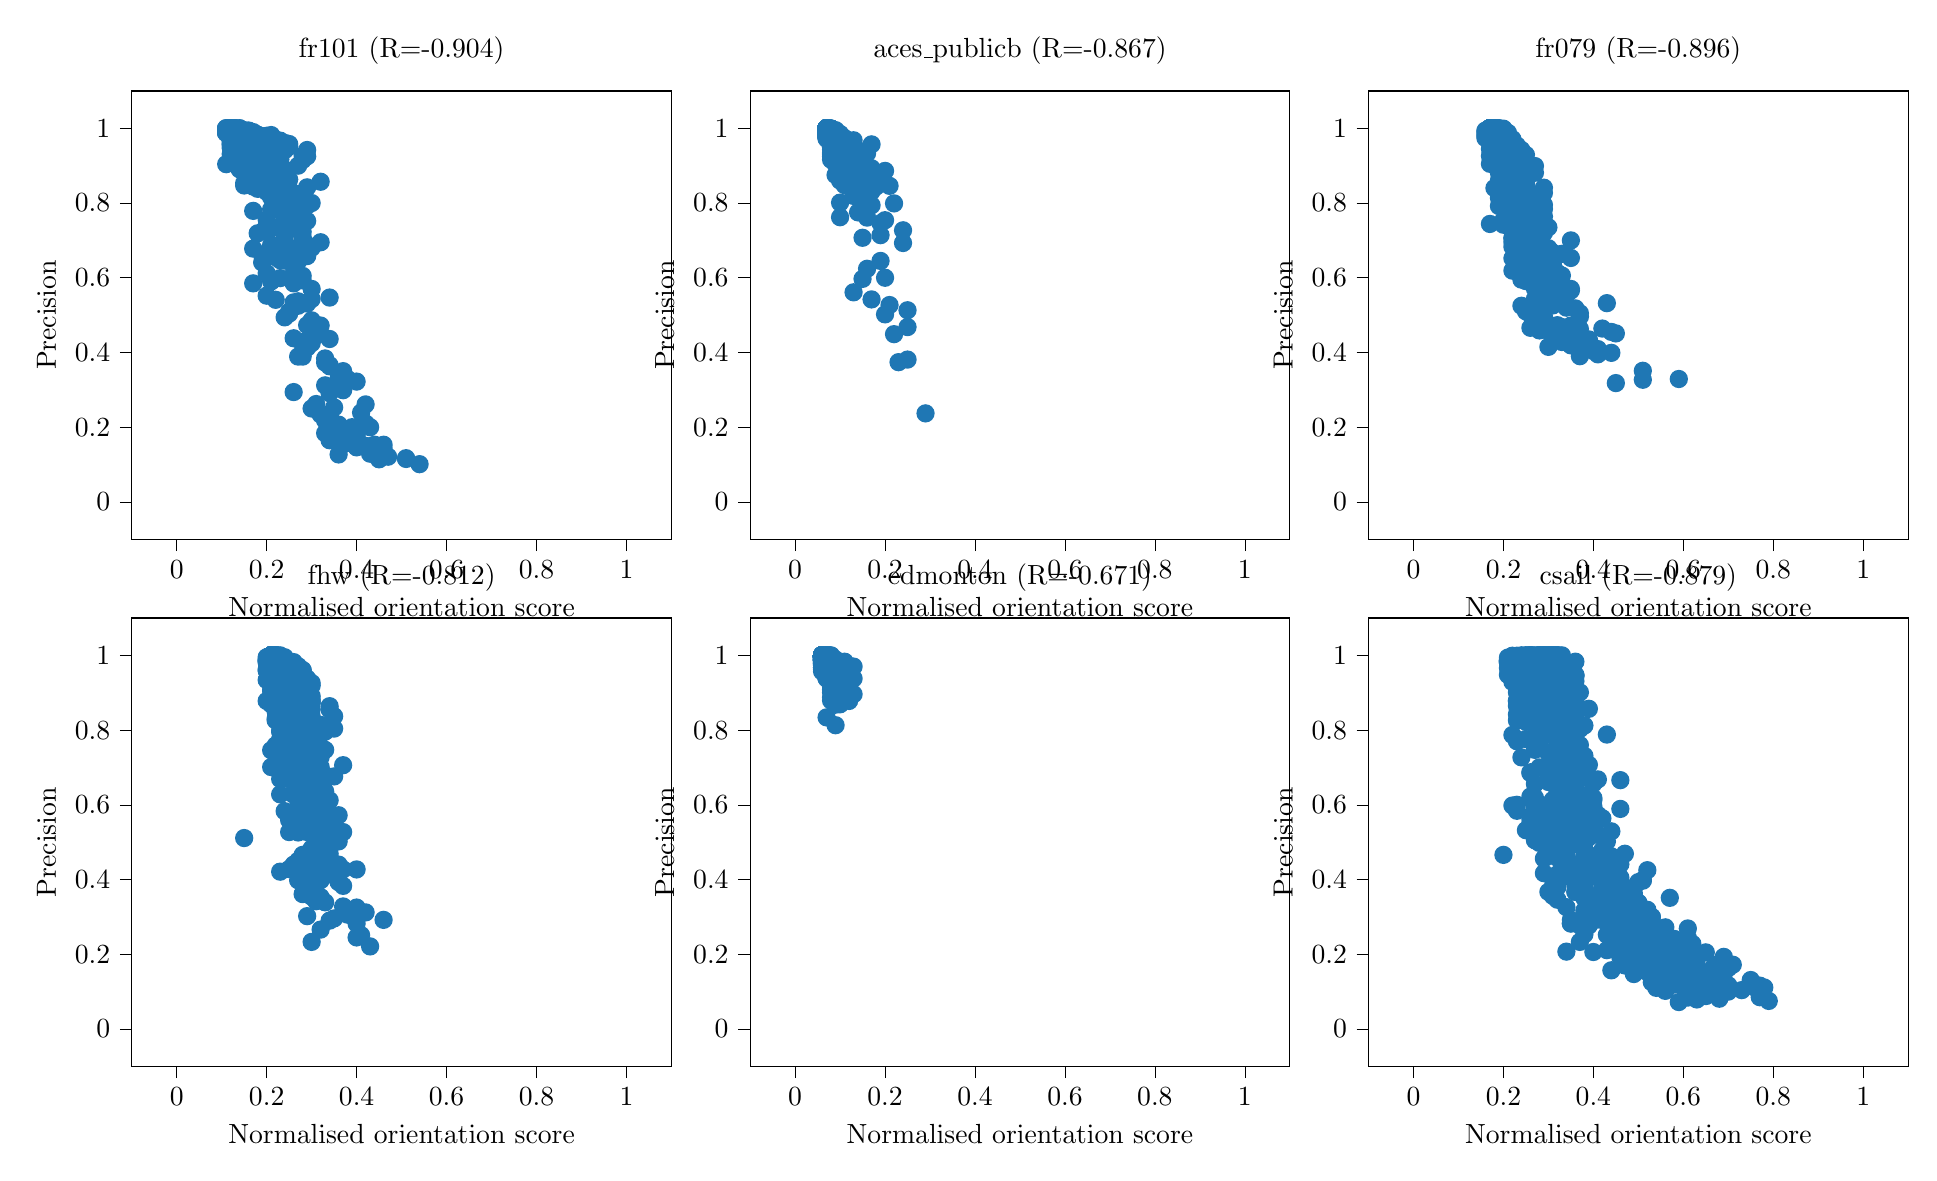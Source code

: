 % This file was created by tikzplotlib v0.9.4.
\begin{tikzpicture}

\definecolor{color0}{rgb}{0.122,0.467,0.706}

\begin{groupplot}[group style={group size=3 by 3}]
\nextgroupplot[
tick align=outside,
tick pos=left,
title={fr101 (R=-0.904)},
x grid style={white!69.02!black},
xlabel={Normalised orientation score},
xmin=-0.1, xmax=1.1,
xtick style={color=black},
y grid style={white!69.02!black},
ylabel={Precision},
ymin=-0.1, ymax=1.1,
ytick style={color=black}
]
\addplot [semithick, color0, mark=*, mark size=3, mark options={solid}, only marks]
table {%
0.12 0.995
0.12 0.993
0.14 0.988
0.12 0.995
0.12 1
0.12 0.988
0.13 0.977
0.12 0.995
0.12 0.992
0.14 0.969
0.12 0.994
0.12 0.986
0.14 0.989
0.14 0.992
0.14 0.987
0.13 0.989
0.13 0.963
0.13 0.964
0.14 0.985
0.14 0.986
0.13 0.975
0.13 0.985
0.13 0.972
0.15 0.965
0.14 0.914
0.13 0.976
0.17 0.931
0.14 0.97
0.14 0.954
0.15 0.953
0.14 0.982
0.15 0.974
0.15 0.977
0.16 0.961
0.15 0.984
0.14 0.972
0.15 0.963
0.14 0.971
0.17 0.947
0.17 0.928
0.15 0.937
0.16 0.906
0.16 0.959
0.16 0.961
0.17 0.985
0.19 0.914
0.16 0.956
0.18 0.953
0.23 0.947
0.17 0.964
0.17 0.874
0.17 0.905
0.17 0.862
0.19 0.912
0.22 0.865
0.18 0.968
0.2 0.612
0.2 0.843
0.18 0.925
0.12 1
0.18 0.945
0.12 1
0.12 1
0.23 0.899
0.17 0.976
0.18 0.928
0.25 0.863
0.23 0.949
0.22 0.844
0.28 0.776
0.21 0.959
0.3 0.425
0.24 0.876
0.2 0.885
0.2 0.911
0.27 0.9
0.2 0.967
0.18 0.95
0.24 0.76
0.19 0.888
0.29 0.531
0.22 0.846
0.26 0.585
0.3 0.486
0.24 0.494
0.27 0.782
0.22 0.655
0.23 0.963
0.3 0.57
0.29 0.473
0.2 0.949
0.22 0.541
0.31 0.262
0.12 0.999
0.12 1
0.12 1
0.12 1
0.12 1
0.12 1
0.12 1
0.12 1
0.12 1
0.12 0.995
0.12 1
0.12 0.998
0.12 0.999
0.12 0.997
0.12 0.998
0.12 1
0.13 0.998
0.12 0.997
0.12 0.992
0.12 0.999
0.12 0.996
0.13 0.995
0.13 0.993
0.14 0.987
0.12 0.968
0.12 0.983
0.13 0.99
0.13 0.989
0.12 0.994
0.13 0.981
0.12 0.996
0.12 0.986
0.14 0.978
0.13 0.995
0.13 0.979
0.13 0.975
0.13 0.97
0.13 0.989
0.15 0.978
0.15 0.961
0.13 0.972
0.15 0.959
0.16 0.929
0.13 0.981
0.14 0.973
0.15 0.965
0.14 0.932
0.14 0.953
0.14 0.951
0.15 0.97
0.15 0.941
0.15 0.888
0.15 0.956
0.15 0.98
0.14 0.938
0.17 0.962
0.16 0.956
0.15 0.962
0.16 0.914
0.17 0.964
0.19 0.847
0.15 0.983
0.17 0.779
0.18 0.943
0.18 0.948
0.15 0.977
0.2 0.977
0.17 0.972
0.22 0.91
0.16 0.942
0.16 0.89
0.18 0.918
0.18 0.928
0.15 0.847
0.23 0.823
0.18 0.838
0.29 0.925
0.18 0.974
0.28 0.723
0.28 0.915
0.24 0.882
0.12 1
0.12 1
0.12 1
0.24 0.686
0.23 0.907
0.22 0.947
0.24 0.646
0.25 0.765
0.27 0.644
0.23 0.653
0.2 0.74
0.2 0.83
0.22 0.916
0.22 0.922
0.24 0.961
0.21 0.923
0.28 0.423
0.25 0.509
0.21 0.893
0.32 0.234
0.28 0.605
0.27 0.824
0.4 0.322
0.29 0.658
0.31 0.446
0.25 0.838
0.44 0.153
0.29 0.413
0.27 0.66
0.24 0.89
0.38 0.158
0.34 0.193
0.35 0.21
0.12 1
0.12 1
0.12 0.999
0.12 0.999
0.12 1
0.12 0.998
0.12 1
0.12 0.997
0.12 0.998
0.12 0.999
0.12 0.998
0.12 0.998
0.12 0.992
0.13 0.997
0.11 0.989
0.12 0.99
0.12 0.999
0.12 0.993
0.12 0.991
0.12 0.998
0.12 0.995
0.12 0.992
0.13 0.996
0.14 0.977
0.13 0.988
0.13 0.99
0.13 0.989
0.13 0.986
0.13 0.995
0.13 0.978
0.13 0.99
0.12 0.987
0.14 0.98
0.13 0.975
0.13 0.979
0.13 0.995
0.13 0.984
0.14 0.954
0.14 0.962
0.14 0.962
0.16 0.974
0.15 0.973
0.14 0.979
0.14 0.89
0.15 0.957
0.14 0.955
0.15 0.985
0.17 0.979
0.12 0.931
0.15 0.963
0.15 0.945
0.17 0.917
0.14 0.938
0.16 0.97
0.16 0.957
0.17 0.931
0.17 0.931
0.16 0.952
0.17 0.951
0.18 0.942
0.21 0.915
0.16 0.964
0.18 0.95
0.17 0.973
0.16 0.955
0.19 0.938
0.22 0.784
0.18 0.875
0.2 0.966
0.2 0.893
0.22 0.896
0.22 0.897
0.23 0.838
0.22 0.955
0.19 0.96
0.25 0.665
0.22 0.863
0.19 0.952
0.28 0.703
0.21 0.947
0.12 1
0.21 0.915
0.12 1
0.12 1
0.27 0.537
0.2 0.925
0.23 0.909
0.25 0.807
0.25 0.781
0.34 0.436
0.21 0.875
0.27 0.525
0.33 0.218
0.23 0.738
0.26 0.813
0.24 0.814
0.24 0.81
0.28 0.389
0.34 0.366
0.24 0.851
0.39 0.2
0.34 0.231
0.22 0.953
0.26 0.438
0.32 0.472
0.46 0.153
0.23 0.916
0.35 0.202
0.34 0.165
0.3 0.8
0.51 0.115
0.34 0.363
0.37 0.154
0.38 0.158
0.12 1
0.12 0.999
0.12 1
0.12 0.998
0.12 1
0.12 0.999
0.12 0.995
0.12 1
0.12 0.998
0.12 0.999
0.12 0.998
0.13 0.998
0.11 0.997
0.12 0.999
0.12 0.998
0.12 0.996
0.13 0.998
0.12 0.993
0.13 0.993
0.13 0.993
0.12 0.994
0.12 0.986
0.12 0.984
0.12 0.991
0.12 0.981
0.12 0.989
0.12 0.981
0.13 0.986
0.14 0.992
0.12 0.976
0.13 0.971
0.13 0.975
0.13 0.98
0.13 0.978
0.14 0.98
0.14 0.961
0.15 0.955
0.14 0.971
0.14 0.979
0.14 0.961
0.13 0.963
0.15 0.931
0.15 0.933
0.15 0.955
0.14 0.946
0.13 0.962
0.15 0.927
0.14 0.956
0.15 0.95
0.16 0.977
0.16 0.963
0.16 0.974
0.17 0.917
0.18 0.931
0.18 0.933
0.18 0.941
0.19 0.979
0.2 0.953
0.16 0.928
0.17 0.935
0.18 0.955
0.2 0.92
0.17 0.913
0.17 0.921
0.2 0.93
0.2 0.98
0.2 0.726
0.21 0.929
0.2 0.91
0.2 0.915
0.18 0.932
0.21 0.732
0.2 0.756
0.23 0.916
0.32 0.695
0.22 0.94
0.25 0.748
0.21 0.822
0.29 0.685
0.22 0.861
0.25 0.644
0.12 1
0.12 0.999
0.12 1
0.25 0.774
0.3 0.452
0.29 0.752
0.23 0.599
0.32 0.857
0.29 0.793
0.27 0.661
0.3 0.25
0.3 0.543
0.21 0.59
0.28 0.764
0.29 0.665
0.37 0.35
0.26 0.61
0.23 0.647
0.24 0.71
0.36 0.127
0.35 0.206
0.4 0.146
0.33 0.384
0.37 0.176
0.28 0.709
0.45 0.114
0.38 0.162
0.51 0.117
0.33 0.312
0.47 0.121
0.43 0.149
0.12 1
0.33 0.373
0.43 0.129
0.12 1
0.12 0.999
0.12 0.999
0.12 0.999
0.12 1
0.12 0.997
0.12 1
0.12 0.999
0.12 0.994
0.12 0.998
0.12 0.997
0.12 0.997
0.12 0.994
0.12 0.991
0.12 0.995
0.14 0.99
0.12 0.997
0.12 0.975
0.12 0.992
0.12 0.995
0.13 0.973
0.12 0.996
0.12 0.992
0.12 0.967
0.12 0.988
0.13 0.988
0.13 0.983
0.13 0.985
0.12 0.973
0.13 0.983
0.13 0.978
0.14 0.969
0.14 0.958
0.13 0.964
0.15 0.981
0.14 0.982
0.14 0.965
0.14 0.955
0.15 0.935
0.15 0.982
0.16 0.965
0.15 0.958
0.15 0.907
0.16 0.952
0.15 0.853
0.15 0.98
0.16 0.953
0.16 0.922
0.16 0.957
0.2 0.935
0.16 0.94
0.16 0.956
0.2 0.977
0.17 0.936
0.17 0.931
0.2 0.911
0.2 0.918
0.17 0.979
0.21 0.886
0.2 0.909
0.2 0.928
0.25 0.79
0.19 0.897
0.21 0.915
0.22 0.93
0.21 0.92
0.22 0.887
0.2 0.893
0.19 0.894
0.2 0.944
0.21 0.815
0.22 0.953
0.28 0.593
0.25 0.681
0.2 0.918
0.34 0.291
0.27 0.729
0.28 0.926
0.25 0.958
0.26 0.534
0.12 1
0.12 1
0.12 0.999
0.3 0.68
0.29 0.942
0.22 0.882
0.35 0.204
0.29 0.842
0.29 0.688
0.4 0.172
0.35 0.21
0.41 0.239
0.38 0.329
0.25 0.504
0.24 0.817
0.35 0.253
0.23 0.901
0.36 0.207
0.34 0.547
0.42 0.261
0.28 0.428
0.36 0.33
0.46 0.143
0.43 0.134
0.27 0.389
0.4 0.178
0.33 0.227
0.42 0.15
0.33 0.184
0.26 0.294
0.43 0.2
0.42 0.21
0.12 1
0.54 0.101
0.12 0.999
0.12 1
0.12 1
0.12 0.999
0.12 1
0.12 0.997
0.12 0.993
0.12 0.995
0.12 0.987
0.12 0.998
0.13 0.997
0.12 0.995
0.12 0.993
0.13 0.996
0.13 0.99
0.12 0.997
0.12 0.988
0.12 0.984
0.12 0.975
0.13 0.981
0.11 1
0.12 0.996
0.12 0.995
0.12 0.999
0.12 1
0.12 0.999
0.12 0.998
0.12 0.997
0.12 1
0.11 0.999
0.12 0.999
0.13 0.995
0.12 0.994
0.12 0.999
0.12 1
0.12 0.987
0.12 0.996
0.12 1
0.12 1
0.12 1
0.12 1
0.12 1
0.12 1
0.12 1
0.12 0.999
0.12 1
0.12 0.989
0.13 0.982
0.12 0.999
0.13 0.998
0.12 0.992
0.12 0.997
0.12 1
0.12 0.995
0.12 0.999
0.12 0.983
0.12 0.987
0.12 0.995
0.11 0.993
0.13 0.994
0.12 0.993
0.12 0.991
0.12 0.999
0.12 0.995
0.13 0.999
0.12 0.995
0.13 0.996
0.14 1
0.11 0.994
0.13 0.996
0.12 0.989
0.12 0.989
0.12 0.976
0.12 0.976
0.13 0.987
0.14 0.947
0.12 0.995
0.12 0.997
0.14 0.971
0.14 0.991
0.12 1
0.12 1
0.12 1
0.12 0.995
0.14 1
0.13 0.966
0.13 0.967
0.14 0.991
0.12 0.972
0.12 0.988
0.13 0.999
0.12 0.985
0.15 0.995
0.14 0.975
0.12 0.957
0.13 0.995
0.12 0.989
0.12 0.999
0.13 0.999
0.14 0.989
0.14 0.982
0.13 0.987
0.14 0.944
0.13 0.98
0.15 0.987
0.12 1
0.14 0.981
0.14 0.98
0.15 0.926
0.16 0.982
0.13 0.997
0.12 1
0.15 0.993
0.12 1
0.12 1
0.12 1
0.12 1
0.12 1
0.12 1
0.12 1
0.12 1
0.12 1
0.12 0.998
0.12 1
0.12 1
0.12 1
0.12 1
0.12 1
0.12 1
0.12 1
0.12 1
0.12 1
0.12 0.998
0.12 1
0.13 0.999
0.12 0.99
0.11 0.997
0.12 1
0.12 0.991
0.11 0.993
0.12 0.996
0.12 0.999
0.11 1
0.12 0.98
0.12 0.999
0.12 0.999
0.13 0.993
0.12 0.997
0.13 0.997
0.12 0.984
0.12 0.991
0.12 0.988
0.13 1
0.12 0.992
0.12 0.982
0.13 0.992
0.12 1
0.12 0.972
0.12 0.996
0.13 0.991
0.13 0.992
0.12 0.948
0.13 0.997
0.12 0.976
0.12 0.996
0.12 0.999
0.13 0.984
0.13 0.991
0.14 0.996
0.14 0.992
0.13 0.99
0.14 0.985
0.13 0.999
0.12 0.987
0.13 0.996
0.13 0.977
0.14 0.954
0.12 0.991
0.13 0.978
0.12 0.979
0.13 0.984
0.14 0.963
0.11 0.904
0.13 0.998
0.13 0.975
0.14 0.991
0.14 0.994
0.15 0.977
0.13 0.972
0.13 0.98
0.15 0.982
0.14 0.983
0.15 0.963
0.15 0.98
0.12 0.999
0.12 1
0.12 0.999
0.15 0.967
0.16 0.994
0.15 0.988
0.15 0.992
0.15 0.95
0.14 0.96
0.14 0.932
0.15 0.982
0.15 0.988
0.15 0.949
0.15 0.988
0.16 0.982
0.15 0.973
0.15 0.982
0.16 0.889
0.14 0.983
0.15 0.949
0.16 0.983
0.18 0.966
0.16 0.982
0.22 0.97
0.18 0.96
0.16 0.978
0.17 0.986
0.21 0.977
0.17 0.865
0.16 0.967
0.19 0.902
0.15 0.976
0.18 0.914
0.12 1
0.12 1
0.12 1
0.12 0.998
0.12 1
0.12 0.998
0.12 1
0.12 1
0.12 1
0.12 0.998
0.12 0.999
0.12 1
0.12 1
0.12 0.999
0.12 1
0.11 1
0.12 1
0.12 0.996
0.12 0.999
0.12 0.994
0.11 0.993
0.13 0.996
0.13 1
0.12 0.997
0.11 0.987
0.12 0.997
0.13 0.995
0.13 1
0.12 1
0.12 0.996
0.13 0.982
0.12 0.994
0.12 0.998
0.14 0.991
0.12 0.992
0.13 0.991
0.12 0.987
0.12 0.988
0.12 0.984
0.14 0.984
0.13 0.993
0.12 0.996
0.12 0.993
0.12 0.997
0.13 0.967
0.13 0.98
0.12 0.992
0.13 0.994
0.14 0.975
0.13 0.986
0.13 0.991
0.13 0.978
0.13 0.942
0.14 0.972
0.11 0.988
0.14 0.993
0.15 0.958
0.14 0.995
0.14 0.983
0.15 0.943
0.13 0.971
0.15 0.972
0.12 0.958
0.14 0.983
0.16 0.951
0.16 0.984
0.14 0.976
0.14 0.975
0.15 0.933
0.13 0.993
0.14 0.961
0.14 0.985
0.14 0.974
0.15 0.976
0.17 0.936
0.15 0.979
0.15 0.986
0.17 0.961
0.15 0.889
0.15 0.93
0.18 0.932
0.12 0.999
0.12 1
0.18 0.962
0.12 1
0.15 0.933
0.16 0.937
0.17 0.906
0.17 0.963
0.23 0.938
0.17 0.905
0.19 0.972
0.17 0.99
0.17 0.844
0.17 0.95
0.18 0.946
0.17 0.585
0.17 0.962
0.2 0.865
0.16 0.887
0.18 0.858
0.19 0.949
0.18 0.891
0.18 0.976
0.19 0.862
0.2 0.971
0.21 0.952
0.19 0.879
0.19 0.662
0.18 0.952
0.24 0.941
0.17 0.678
0.19 0.936
0.18 0.89
0.12 1
0.12 1
0.12 0.999
0.12 1
0.12 1
0.12 0.999
0.12 1
0.12 1
0.12 1
0.12 0.998
0.12 0.996
0.12 1
0.12 0.99
0.12 1
0.12 0.995
0.12 0.998
0.12 1
0.12 0.999
0.12 0.993
0.13 0.999
0.12 0.993
0.12 0.998
0.12 0.998
0.12 0.986
0.12 0.984
0.12 0.99
0.13 0.989
0.12 0.98
0.12 0.996
0.12 0.981
0.12 0.978
0.13 0.995
0.13 0.983
0.12 0.984
0.12 0.991
0.12 0.991
0.13 0.975
0.14 0.996
0.13 0.986
0.13 0.978
0.12 0.985
0.14 0.993
0.13 0.988
0.13 0.993
0.12 0.983
0.12 1
0.14 0.978
0.15 0.974
0.14 0.967
0.14 0.963
0.14 0.959
0.14 0.951
0.14 0.985
0.14 0.946
0.16 0.961
0.14 0.972
0.15 0.972
0.15 0.955
0.14 0.939
0.16 0.984
0.15 0.953
0.14 0.98
0.16 0.948
0.14 0.974
0.16 0.993
0.16 0.978
0.18 0.899
0.15 0.963
0.18 0.954
0.17 0.958
0.15 0.966
0.22 0.968
0.15 0.939
0.17 0.944
0.17 0.936
0.15 0.987
0.16 0.976
0.17 0.949
0.17 0.985
0.17 0.943
0.15 0.959
0.12 1
0.12 1
0.12 1
0.15 0.953
0.18 0.944
0.2 0.918
0.18 0.902
0.18 0.983
0.21 0.982
0.18 0.719
0.2 0.961
0.19 0.926
0.25 0.951
0.19 0.963
0.19 0.641
0.23 0.945
0.17 0.909
0.2 0.866
0.27 0.529
0.18 0.976
0.19 0.918
0.23 0.967
0.22 0.872
0.19 0.929
0.2 0.552
0.21 0.783
0.23 0.933
0.2 0.845
0.21 0.688
0.21 0.923
0.37 0.299
0.23 0.962
0.12 0.999
0.12 1
0.3 0.453
0.12 1
0.12 0.997
0.12 1
0.12 0.997
0.12 0.999
0.12 0.996
0.12 0.999
0.12 0.998
0.12 0.997
0.12 1
0.11 0.989
0.12 1
0.13 0.998
0.13 0.998
0.12 0.995
0.12 0.998
0.12 0.999
0.12 0.992
0.13 1
};

\nextgroupplot[
tick align=outside,
tick pos=left,
title={aces\_publicb (R=-0.867)},
x grid style={white!69.02!black},
xlabel={Normalised orientation score},
xmin=-0.1, xmax=1.1,
xtick style={color=black},
y grid style={white!69.02!black},
ylabel={Precision},
ymin=-0.1, ymax=1.1,
ytick style={color=black}
]
\addplot [semithick, color0, mark=*, mark size=3, mark options={solid}, only marks]
table {%
0.08 0.993
0.07 0.992
0.07 0.992
0.07 0.994
0.08 0.989
0.08 0.994
0.07 0.992
0.07 0.995
0.07 0.995
0.08 0.988
0.07 0.995
0.08 0.979
0.07 0.988
0.08 0.985
0.07 0.986
0.07 0.989
0.08 0.991
0.08 0.979
0.08 0.985
0.07 0.99
0.08 0.981
0.07 0.984
0.08 0.992
0.08 0.975
0.08 0.982
0.07 0.989
0.08 0.963
0.08 0.981
0.08 0.976
0.09 0.981
0.08 0.977
0.08 0.981
0.08 0.973
0.08 0.976
0.09 0.98
0.09 0.979
0.08 0.96
0.09 0.965
0.09 0.976
0.08 0.984
0.09 0.972
0.09 0.965
0.08 0.965
0.08 0.979
0.09 0.982
0.08 0.967
0.09 0.973
0.08 0.965
0.08 0.97
0.09 0.97
0.09 0.944
0.09 0.964
0.08 0.974
0.08 0.966
0.1 0.943
0.09 0.935
0.09 0.958
0.09 0.958
0.07 0.999
0.1 0.955
0.09 0.941
0.07 1
0.07 1
0.1 0.93
0.09 0.969
0.08 0.979
0.1 0.96
0.11 0.931
0.1 0.957
0.09 0.946
0.09 0.969
0.1 0.934
0.09 0.926
0.1 0.951
0.16 0.933
0.12 0.945
0.1 0.929
0.1 0.96
0.09 0.949
0.1 0.946
0.1 0.941
0.11 0.942
0.1 0.943
0.12 0.952
0.1 0.876
0.09 0.974
0.15 0.881
0.09 0.949
0.11 0.918
0.09 0.94
0.1 0.965
0.11 0.937
0.11 0.848
0.07 1
0.07 1
0.07 1
0.07 0.999
0.07 1
0.07 1
0.07 1
0.07 0.999
0.07 0.999
0.07 0.999
0.07 0.998
0.07 0.999
0.07 0.998
0.07 0.997
0.07 0.999
0.08 0.997
0.07 0.997
0.08 0.996
0.07 0.997
0.08 0.995
0.07 0.997
0.07 0.994
0.07 0.991
0.07 0.991
0.07 0.994
0.07 0.995
0.07 0.994
0.07 0.99
0.08 0.986
0.07 0.987
0.08 0.993
0.08 0.983
0.07 0.991
0.07 0.984
0.08 0.992
0.08 0.99
0.08 0.982
0.07 0.994
0.07 0.975
0.08 0.986
0.07 0.977
0.08 0.994
0.08 0.973
0.08 0.983
0.07 0.975
0.09 0.972
0.08 0.988
0.08 0.968
0.08 0.984
0.09 0.985
0.08 0.984
0.1 0.931
0.09 0.978
0.09 0.976
0.09 0.956
0.08 0.959
0.08 0.973
0.08 0.96
0.09 0.96
0.08 0.973
0.08 0.953
0.09 0.971
0.09 0.961
0.09 0.958
0.09 0.967
0.08 0.963
0.08 0.969
0.09 0.975
0.1 0.929
0.09 0.948
0.1 0.962
0.09 0.917
0.08 0.929
0.09 0.962
0.1 0.947
0.1 0.932
0.09 0.949
0.1 0.93
0.1 0.949
0.11 0.954
0.11 0.954
0.07 1
0.07 1
0.07 1
0.09 0.966
0.1 0.937
0.11 0.941
0.1 0.927
0.11 0.937
0.11 0.949
0.11 0.962
0.09 0.918
0.1 0.935
0.12 0.958
0.1 0.966
0.1 0.86
0.12 0.944
0.11 0.974
0.12 0.923
0.12 0.927
0.1 0.959
0.09 0.941
0.12 0.899
0.13 0.897
0.1 0.9
0.16 0.848
0.1 0.942
0.19 0.746
0.12 0.953
0.15 0.707
0.1 0.91
0.2 0.502
0.2 0.6
0.17 0.831
0.07 0.999
0.07 1
0.07 0.999
0.07 0.999
0.07 1
0.07 0.999
0.07 0.997
0.07 1
0.07 0.998
0.07 0.999
0.07 0.999
0.07 0.998
0.07 0.998
0.07 0.996
0.07 0.998
0.08 0.999
0.07 0.995
0.07 0.999
0.07 0.995
0.07 0.994
0.07 0.997
0.08 0.998
0.08 0.996
0.07 0.993
0.08 0.992
0.08 0.988
0.07 0.99
0.07 0.997
0.08 0.983
0.07 0.994
0.08 0.983
0.07 0.986
0.07 0.991
0.08 0.98
0.08 0.992
0.08 0.981
0.08 0.986
0.07 0.989
0.08 0.982
0.08 0.983
0.08 0.98
0.08 0.989
0.08 0.985
0.08 0.964
0.08 0.983
0.08 0.98
0.09 0.979
0.08 0.972
0.08 0.964
0.08 0.96
0.08 0.973
0.08 0.951
0.09 0.972
0.09 0.963
0.09 0.921
0.09 0.974
0.09 0.946
0.09 0.973
0.09 0.962
0.09 0.965
0.09 0.971
0.09 0.957
0.09 0.941
0.1 0.934
0.09 0.943
0.09 0.967
0.1 0.931
0.09 0.966
0.09 0.929
0.09 0.964
0.09 0.937
0.1 0.907
0.08 0.925
0.11 0.944
0.09 0.904
0.09 0.938
0.1 0.948
0.11 0.941
0.11 0.968
0.09 0.947
0.12 0.904
0.07 1
0.07 1
0.07 1
0.13 0.919
0.1 0.954
0.11 0.925
0.15 0.938
0.12 0.869
0.12 0.887
0.11 0.952
0.12 0.938
0.14 0.885
0.1 0.87
0.1 0.961
0.1 0.936
0.17 0.893
0.11 0.961
0.11 0.937
0.16 0.809
0.11 0.939
0.16 0.761
0.12 0.932
0.25 0.468
0.14 0.866
0.16 0.837
0.12 0.934
0.13 0.819
0.18 0.844
0.12 0.959
0.19 0.867
0.07 0.998
0.12 0.883
0.17 0.542
0.07 1
0.2 0.754
0.07 0.999
0.07 0.999
0.07 1
0.07 0.996
0.07 0.999
0.07 0.999
0.07 1
0.07 0.997
0.07 0.998
0.07 0.999
0.07 0.997
0.07 0.999
0.07 0.996
0.07 0.995
0.07 0.994
0.07 0.994
0.08 0.996
0.07 0.994
0.07 0.997
0.07 0.989
0.07 0.992
0.08 0.995
0.08 0.988
0.08 0.99
0.07 0.992
0.08 0.985
0.08 0.991
0.08 0.989
0.07 0.986
0.07 0.99
0.08 0.988
0.07 0.984
0.08 0.973
0.08 0.985
0.07 0.978
0.08 0.984
0.08 0.973
0.08 0.97
0.08 0.987
0.08 0.978
0.09 0.967
0.08 0.97
0.08 0.976
0.09 0.964
0.08 0.981
0.08 0.978
0.08 0.959
0.09 0.978
0.08 0.963
0.08 0.96
0.08 0.962
0.09 0.969
0.08 0.98
0.09 0.955
0.09 0.955
0.1 0.96
0.09 0.959
0.08 0.97
0.09 0.942
0.09 0.942
0.1 0.951
0.09 0.979
0.09 0.964
0.1 0.949
0.1 0.936
0.1 0.951
0.09 0.928
0.08 0.916
0.1 0.948
0.1 0.925
0.1 0.952
0.09 0.926
0.1 0.921
0.12 0.945
0.09 0.939
0.1 0.952
0.1 0.937
0.07 0.999
0.11 0.957
0.1 0.945
0.07 1
0.16 0.826
0.07 1
0.11 0.945
0.11 0.924
0.12 0.924
0.16 0.816
0.1 0.762
0.11 0.908
0.17 0.957
0.12 0.902
0.11 0.899
0.11 0.937
0.13 0.862
0.1 0.904
0.11 0.918
0.2 0.886
0.19 0.645
0.11 0.945
0.16 0.887
0.15 0.808
0.11 0.931
0.15 0.912
0.16 0.812
0.25 0.513
0.15 0.878
0.17 0.794
0.25 0.381
0.24 0.727
0.21 0.846
0.23 0.374
0.07 0.998
0.13 0.824
0.07 1
0.07 1
0.07 0.998
0.07 0.999
0.07 0.999
0.07 0.997
0.07 0.999
0.07 0.998
0.07 0.999
0.07 0.999
0.07 0.999
0.07 0.996
0.07 0.998
0.07 0.995
0.07 0.996
0.07 0.998
0.07 0.989
0.07 0.997
0.07 0.996
0.07 0.994
0.07 0.993
0.07 0.99
0.08 0.992
0.07 0.983
0.07 0.987
0.08 0.986
0.07 0.991
0.07 0.991
0.08 0.989
0.08 0.976
0.08 0.979
0.08 0.971
0.08 0.984
0.08 0.982
0.08 0.985
0.09 0.974
0.08 0.979
0.08 0.982
0.08 0.959
0.08 0.974
0.08 0.98
0.09 0.976
0.08 0.974
0.08 0.973
0.09 0.958
0.08 0.976
0.08 0.967
0.08 0.952
0.08 0.978
0.09 0.954
0.09 0.96
0.09 0.967
0.1 0.941
0.1 0.944
0.1 0.967
0.09 0.958
0.09 0.948
0.09 0.945
0.09 0.937
0.1 0.95
0.08 0.955
0.09 0.953
0.1 0.931
0.09 0.954
0.1 0.961
0.1 0.928
0.11 0.954
0.1 0.939
0.11 0.926
0.1 0.907
0.1 0.952
0.09 0.92
0.09 0.935
0.11 0.946
0.12 0.948
0.1 0.916
0.1 0.927
0.11 0.942
0.1 0.963
0.07 0.999
0.1 0.94
0.07 1
0.1 0.876
0.07 1
0.11 0.917
0.12 0.914
0.14 0.905
0.1 0.929
0.14 0.904
0.14 0.884
0.11 0.937
0.11 0.932
0.11 0.946
0.24 0.693
0.11 0.908
0.11 0.939
0.14 0.904
0.12 0.91
0.16 0.624
0.22 0.799
0.17 0.888
0.14 0.775
0.12 0.904
0.11 0.925
0.21 0.527
0.13 0.561
0.15 0.597
0.12 0.935
0.22 0.449
0.12 0.889
0.13 0.868
0.07 0.999
0.19 0.714
0.07 0.999
0.29 0.237
0.07 0.998
0.07 0.998
0.07 0.999
0.07 0.998
0.07 0.998
0.07 0.995
0.07 0.997
0.07 0.998
0.07 0.998
0.07 0.998
0.07 0.998
0.07 0.996
0.07 0.995
0.07 0.994
0.07 0.997
0.07 0.996
0.07 0.991
0.07 0.994
0.07 0.998
0.08 0.992
0.07 1
0.07 1
0.07 1
0.07 1
0.07 0.998
0.08 0.998
0.07 0.998
0.07 1
0.07 0.999
0.07 0.997
0.07 0.998
0.07 0.997
0.07 0.999
0.07 0.999
0.07 0.998
0.07 0.998
0.08 0.998
0.07 0.996
0.08 0.998
0.08 0.996
0.07 0.998
0.08 0.998
0.08 0.999
0.07 0.998
0.07 0.998
0.08 0.993
0.07 0.993
0.07 0.998
0.07 0.996
0.08 0.98
0.07 0.995
0.07 0.996
0.07 0.988
0.08 0.989
0.07 0.995
0.08 0.998
0.07 0.998
0.08 0.99
0.08 0.997
0.08 0.992
0.07 0.991
0.07 0.996
0.07 0.989
0.07 0.99
0.07 0.994
0.07 0.989
0.07 0.991
0.07 0.988
0.07 0.998
0.08 0.98
0.08 0.996
0.07 0.994
0.08 0.993
0.08 0.983
0.08 0.986
0.08 0.989
0.08 0.987
0.07 0.999
0.08 0.994
0.07 1
0.07 1
0.07 1
0.08 0.986
0.08 0.992
0.08 0.974
0.08 0.98
0.08 0.996
0.08 0.983
0.07 0.99
0.08 0.974
0.08 0.992
0.08 0.992
0.09 0.979
0.08 0.969
0.09 0.995
0.08 0.987
0.08 0.989
0.09 0.978
0.09 0.981
0.08 0.984
0.08 0.975
0.07 0.998
0.08 0.982
0.08 0.985
0.08 0.994
0.08 0.975
0.08 0.998
0.08 0.99
0.08 0.983
0.08 0.988
0.08 0.991
0.08 0.99
0.07 1
0.07 1
0.07 1
0.07 1
0.07 1
0.07 1
0.07 1
0.07 1
0.07 1
0.07 0.999
0.07 1
0.07 0.999
0.07 1
0.07 0.999
0.07 1
0.07 1
0.07 1
0.07 1
0.07 0.999
0.07 1
0.08 0.998
0.07 0.997
0.07 0.999
0.07 0.997
0.07 1
0.08 0.998
0.07 0.998
0.07 0.999
0.07 0.997
0.07 0.997
0.07 0.995
0.08 0.999
0.07 0.999
0.07 0.998
0.07 1
0.07 0.993
0.07 0.999
0.07 0.98
0.08 0.992
0.07 0.99
0.08 0.999
0.07 0.993
0.07 0.995
0.07 0.995
0.08 0.992
0.07 0.989
0.07 0.998
0.07 0.993
0.08 0.993
0.08 0.992
0.08 0.99
0.07 0.996
0.08 0.995
0.08 0.991
0.08 0.984
0.08 0.989
0.08 0.99
0.07 0.985
0.08 0.998
0.08 0.984
0.08 0.976
0.08 0.983
0.07 0.989
0.08 0.986
0.09 0.983
0.07 0.986
0.08 0.99
0.08 0.995
0.07 0.972
0.08 0.981
0.09 0.991
0.08 0.995
0.08 0.989
0.08 0.989
0.08 0.985
0.08 0.985
0.08 0.992
0.08 0.974
0.08 0.963
0.08 0.986
0.08 0.976
0.07 1
0.07 1
0.07 1
0.08 0.965
0.08 0.978
0.09 0.982
0.08 0.95
0.09 0.981
0.08 0.966
0.09 0.976
0.08 0.961
0.08 0.992
0.09 0.98
0.08 0.99
0.09 0.976
0.08 0.957
0.08 0.982
0.08 0.983
0.08 0.982
0.1 0.96
0.09 0.994
0.09 0.965
0.09 0.97
0.08 0.986
0.09 0.982
0.1 0.979
0.1 0.981
0.08 0.934
0.08 0.974
0.09 0.98
0.09 0.979
0.09 0.99
0.08 0.987
0.07 1
0.07 1
0.07 1
0.07 1
0.07 1
0.07 0.999
0.07 0.999
0.07 0.999
0.07 1
0.07 1
0.07 1
0.07 1
0.07 0.999
0.07 1
0.07 0.999
0.07 0.998
0.07 0.999
0.07 0.999
0.07 0.998
0.07 1
0.07 0.998
0.07 0.998
0.08 0.999
0.08 0.996
0.08 0.994
0.07 0.997
0.08 0.995
0.07 0.998
0.07 0.993
0.07 0.996
0.08 0.995
0.07 0.996
0.08 0.994
0.07 0.999
0.07 0.999
0.07 0.993
0.07 0.985
0.07 0.994
0.08 0.992
0.07 0.996
0.07 0.998
0.07 0.984
0.08 0.991
0.08 0.999
0.08 0.994
0.07 0.986
0.07 0.985
0.08 0.993
0.08 0.987
0.08 0.989
0.08 0.994
0.08 0.983
0.08 0.995
0.08 0.985
0.08 0.981
0.08 0.988
0.08 0.979
0.08 0.978
0.08 0.989
0.08 0.984
0.08 0.982
0.08 0.982
0.08 0.987
0.08 0.98
0.08 0.992
0.08 0.983
0.08 0.983
0.08 0.993
0.09 0.98
0.08 0.964
0.09 0.978
0.1 0.978
0.08 0.969
0.08 0.989
0.08 0.989
0.09 0.942
0.08 0.985
0.09 0.989
0.09 0.979
0.08 0.984
0.09 0.977
0.07 1
0.07 1
0.07 1
0.08 0.97
0.08 0.958
0.1 0.96
0.08 0.969
0.08 0.964
0.08 0.959
0.09 0.952
0.09 0.969
0.09 0.974
0.09 0.97
0.09 0.972
0.09 0.989
0.09 0.981
0.09 0.875
0.1 0.961
0.08 0.943
0.1 0.963
0.1 0.974
0.1 0.933
0.1 0.949
0.08 0.954
0.09 0.945
0.09 0.98
0.09 0.979
0.09 0.956
0.1 0.959
0.1 0.928
0.09 0.941
0.1 0.978
0.1 0.959
0.07 0.999
0.07 1
0.07 1
0.07 1
0.07 0.999
0.07 1
0.07 1
0.07 0.998
0.07 0.999
0.07 1
0.07 0.999
0.07 0.999
0.07 0.999
0.07 0.998
0.08 0.999
0.07 1
0.07 0.996
0.07 0.999
0.07 0.998
0.07 0.999
0.07 0.998
0.07 0.997
0.07 0.998
0.07 0.998
0.07 0.994
0.07 0.995
0.07 0.993
0.07 0.996
0.07 0.994
0.08 0.991
0.07 0.986
0.07 0.996
0.07 0.997
0.07 0.989
0.08 0.988
0.08 0.994
0.08 0.985
0.07 0.99
0.07 0.977
0.08 0.977
0.08 0.995
0.08 0.993
0.08 0.994
0.08 0.992
0.07 0.99
0.08 0.985
0.08 0.989
0.07 0.984
0.08 0.981
0.08 0.988
0.08 0.988
0.08 0.955
0.08 0.986
0.09 0.987
0.08 0.979
0.08 0.992
0.08 0.991
0.08 0.972
0.08 0.98
0.09 0.982
0.08 0.968
0.09 0.983
0.08 0.978
0.08 0.975
0.09 0.961
0.09 0.979
0.08 0.951
0.09 0.978
0.1 0.985
0.08 0.975
0.08 0.987
0.08 0.96
0.08 0.972
0.08 0.975
0.09 0.964
0.08 0.957
0.09 0.965
0.08 0.986
0.09 0.967
0.09 0.966
0.09 0.964
0.07 0.999
0.07 1
0.07 1
0.09 0.94
0.08 0.974
0.09 0.971
0.13 0.968
0.08 0.949
0.09 0.934
0.11 0.947
0.1 0.955
0.09 0.971
0.1 0.954
0.1 0.954
0.1 0.961
0.08 0.955
0.09 0.958
0.09 0.944
0.09 0.951
0.1 0.929
0.09 0.958
0.09 0.91
0.1 0.954
0.11 0.944
0.09 0.962
0.1 0.971
0.09 0.943
0.11 0.962
0.1 0.801
0.1 0.912
0.15 0.802
0.1 0.957
0.11 0.926
0.07 1
0.07 1
0.07 1
0.07 1
0.07 1
0.07 0.999
0.07 1
0.07 0.999
0.07 1
0.07 0.999
0.07 0.999
0.07 0.999
0.07 1
0.08 0.998
0.07 0.998
0.07 0.998
0.07 0.999
0.07 0.999
0.07 0.997
0.07 0.996
0.07 0.996
};

\nextgroupplot[
tick align=outside,
tick pos=left,
title={fr079 (R=-0.896)},
x grid style={white!69.02!black},
xlabel={Normalised orientation score},
xmin=-0.1, xmax=1.1,
xtick style={color=black},
y grid style={white!69.02!black},
ylabel={Precision},
ymin=-0.1, ymax=1.1,
ytick style={color=black}
]
\addplot [semithick, color0, mark=*, mark size=3, mark options={solid}, only marks]
table {%
0.17 0.997
0.19 0.996
0.18 0.994
0.18 0.99
0.19 0.994
0.18 0.992
0.18 0.986
0.17 0.992
0.18 0.994
0.2 0.991
0.18 0.993
0.19 0.989
0.18 0.983
0.18 0.989
0.19 0.988
0.19 0.966
0.18 0.989
0.18 0.979
0.2 0.956
0.19 0.988
0.18 0.974
0.19 0.938
0.2 0.968
0.18 0.977
0.19 0.958
0.2 0.969
0.19 0.97
0.19 0.955
0.19 0.961
0.2 0.944
0.18 0.947
0.22 0.96
0.19 0.939
0.23 0.906
0.19 0.944
0.19 0.94
0.22 0.956
0.2 0.898
0.2 0.907
0.21 0.934
0.19 0.935
0.21 0.933
0.22 0.929
0.22 0.971
0.24 0.894
0.2 0.921
0.21 0.942
0.21 0.912
0.21 0.933
0.22 0.904
0.26 0.898
0.21 0.849
0.2 0.911
0.23 0.851
0.21 0.775
0.23 0.865
0.21 0.91
0.25 0.853
0.23 0.896
0.21 0.741
0.17 0.999
0.17 1
0.17 1
0.24 0.736
0.23 0.838
0.24 0.715
0.22 0.824
0.19 0.814
0.23 0.736
0.24 0.75
0.22 0.888
0.22 0.706
0.23 0.685
0.23 0.883
0.25 0.711
0.26 0.523
0.26 0.707
0.25 0.714
0.23 0.685
0.25 0.762
0.26 0.695
0.25 0.731
0.22 0.794
0.25 0.619
0.23 0.735
0.27 0.808
0.29 0.597
0.23 0.636
0.24 0.698
0.28 0.597
0.37 0.463
0.25 0.51
0.26 0.76
0.17 0.997
0.18 0.999
0.17 0.998
0.17 0.999
0.17 0.999
0.17 0.999
0.17 0.998
0.17 0.999
0.18 0.997
0.17 0.997
0.17 0.999
0.17 0.996
0.17 0.995
0.18 0.996
0.17 0.999
0.18 0.996
0.19 0.997
0.18 0.999
0.18 0.992
0.18 0.991
0.19 0.986
0.17 0.998
0.17 0.996
0.17 0.991
0.18 0.993
0.17 0.978
0.17 0.979
0.18 0.989
0.17 0.993
0.18 0.992
0.17 0.988
0.18 0.983
0.2 0.989
0.18 0.988
0.18 0.976
0.19 0.989
0.19 0.979
0.2 0.965
0.2 0.962
0.2 0.968
0.19 0.976
0.18 0.97
0.21 0.95
0.2 0.981
0.18 0.961
0.17 0.976
0.22 0.954
0.2 0.931
0.2 0.966
0.2 0.967
0.2 0.948
0.2 0.942
0.2 0.961
0.21 0.934
0.2 0.954
0.2 0.931
0.2 0.919
0.2 0.918
0.24 0.942
0.19 0.928
0.22 0.889
0.21 0.925
0.29 0.827
0.21 0.872
0.23 0.913
0.21 0.896
0.24 0.928
0.21 0.874
0.25 0.877
0.2 0.81
0.22 0.847
0.22 0.849
0.24 0.852
0.21 0.848
0.22 0.833
0.27 0.757
0.24 0.913
0.28 0.755
0.28 0.809
0.21 0.802
0.24 0.738
0.17 1
0.17 1
0.17 0.999
0.25 0.751
0.24 0.8
0.22 0.741
0.33 0.664
0.25 0.756
0.28 0.638
0.26 0.73
0.25 0.84
0.22 0.683
0.35 0.7
0.26 0.816
0.3 0.641
0.29 0.612
0.23 0.713
0.26 0.652
0.3 0.629
0.26 0.612
0.37 0.496
0.29 0.574
0.27 0.658
0.3 0.535
0.31 0.614
0.26 0.687
0.25 0.591
0.29 0.54
0.33 0.556
0.29 0.731
0.4 0.404
0.26 0.641
0.17 0.997
0.17 1
0.35 0.452
0.18 0.999
0.18 0.998
0.18 0.997
0.18 0.999
0.17 0.996
0.18 0.999
0.17 0.998
0.17 0.998
0.18 1
0.18 0.996
0.17 0.993
0.17 0.992
0.18 0.998
0.17 0.993
0.17 0.999
0.18 0.992
0.18 0.997
0.18 0.994
0.18 0.993
0.19 0.979
0.18 0.989
0.18 0.99
0.18 0.983
0.18 0.987
0.19 0.99
0.18 0.986
0.18 0.978
0.19 0.989
0.18 0.984
0.19 0.98
0.19 0.976
0.19 0.978
0.18 0.981
0.18 0.971
0.18 0.963
0.2 0.981
0.17 0.971
0.19 0.97
0.2 0.979
0.21 0.958
0.19 0.939
0.2 0.954
0.19 0.962
0.21 0.935
0.2 0.952
0.21 0.959
0.21 0.953
0.21 0.933
0.21 0.901
0.19 0.939
0.2 0.947
0.21 0.905
0.19 0.903
0.21 0.941
0.19 0.913
0.23 0.922
0.21 0.928
0.21 0.892
0.25 0.885
0.18 0.92
0.22 0.855
0.22 0.89
0.2 0.837
0.22 0.847
0.21 0.904
0.24 0.85
0.25 0.756
0.2 0.878
0.27 0.881
0.25 0.836
0.26 0.725
0.24 0.751
0.21 0.841
0.22 0.778
0.24 0.768
0.23 0.734
0.26 0.742
0.22 0.752
0.23 0.734
0.17 0.999
0.17 1
0.17 0.999
0.25 0.747
0.22 0.858
0.23 0.676
0.24 0.663
0.25 0.76
0.24 0.595
0.3 0.605
0.29 0.764
0.3 0.647
0.26 0.627
0.25 0.799
0.3 0.625
0.25 0.641
0.23 0.749
0.3 0.53
0.28 0.606
0.25 0.645
0.27 0.543
0.27 0.629
0.26 0.466
0.33 0.55
0.33 0.468
0.27 0.634
0.35 0.566
0.26 0.502
0.36 0.518
0.45 0.451
0.29 0.47
0.34 0.52
0.44 0.399
0.19 0.999
0.17 0.999
0.17 1
0.17 0.995
0.2 0.999
0.17 0.999
0.17 0.998
0.2 0.997
0.18 0.999
0.18 0.997
0.17 0.998
0.18 0.999
0.18 0.993
0.18 0.998
0.18 0.996
0.17 0.996
0.17 0.989
0.19 0.99
0.19 0.997
0.18 0.994
0.17 0.992
0.18 0.99
0.16 0.991
0.19 0.985
0.18 0.984
0.17 0.993
0.18 0.98
0.19 0.987
0.19 0.986
0.2 0.968
0.19 0.986
0.19 0.991
0.18 0.977
0.2 0.977
0.2 0.98
0.2 0.963
0.19 0.976
0.2 0.974
0.21 0.965
0.18 0.945
0.21 0.979
0.21 0.961
0.19 0.961
0.2 0.913
0.18 0.944
0.19 0.926
0.19 0.939
0.2 0.94
0.2 0.925
0.19 0.95
0.21 0.926
0.23 0.912
0.19 0.94
0.23 0.901
0.22 0.85
0.25 0.929
0.21 0.891
0.22 0.902
0.2 0.955
0.26 0.81
0.21 0.917
0.22 0.891
0.23 0.865
0.26 0.811
0.19 0.91
0.27 0.78
0.24 0.808
0.25 0.833
0.23 0.848
0.24 0.859
0.24 0.853
0.25 0.808
0.24 0.705
0.22 0.862
0.26 0.651
0.29 0.795
0.24 0.831
0.26 0.641
0.23 0.74
0.24 0.759
0.24 0.704
0.18 0.999
0.17 0.999
0.17 1
0.3 0.561
0.26 0.826
0.28 0.709
0.26 0.766
0.29 0.562
0.25 0.696
0.27 0.602
0.27 0.571
0.28 0.797
0.33 0.606
0.26 0.759
0.29 0.549
0.44 0.455
0.27 0.768
0.3 0.564
0.29 0.527
0.25 0.652
0.24 0.525
0.34 0.461
0.34 0.554
0.28 0.459
0.37 0.4
0.28 0.596
0.3 0.457
0.36 0.418
0.27 0.588
0.37 0.39
0.35 0.419
0.32 0.613
0.33 0.428
0.17 1
0.18 0.998
0.19 0.999
0.18 0.999
0.18 0.997
0.17 0.998
0.18 0.995
0.17 0.997
0.17 0.998
0.17 0.998
0.17 0.998
0.17 0.994
0.18 0.997
0.18 0.996
0.18 0.997
0.19 0.995
0.19 0.995
0.17 0.996
0.18 0.99
0.19 0.985
0.17 0.992
0.2 0.982
0.17 0.987
0.19 0.985
0.18 0.989
0.19 0.991
0.18 0.971
0.18 0.975
0.18 0.98
0.21 0.974
0.19 0.975
0.19 0.971
0.2 0.972
0.2 0.97
0.19 0.974
0.17 0.978
0.18 0.952
0.19 0.971
0.21 0.959
0.19 0.959
0.19 0.963
0.19 0.94
0.2 0.94
0.2 0.946
0.2 0.947
0.21 0.901
0.22 0.957
0.18 0.927
0.2 0.902
0.22 0.956
0.2 0.925
0.22 0.884
0.21 0.938
0.2 0.923
0.23 0.917
0.21 0.943
0.22 0.842
0.28 0.821
0.22 0.887
0.27 0.899
0.22 0.905
0.22 0.868
0.2 0.878
0.24 0.812
0.25 0.831
0.24 0.854
0.23 0.782
0.23 0.791
0.29 0.784
0.26 0.647
0.22 0.756
0.22 0.782
0.31 0.667
0.23 0.855
0.26 0.77
0.25 0.759
0.26 0.738
0.28 0.775
0.24 0.812
0.29 0.72
0.31 0.562
0.17 0.999
0.17 1
0.18 1
0.35 0.57
0.25 0.782
0.35 0.472
0.43 0.532
0.26 0.689
0.27 0.59
0.32 0.473
0.31 0.635
0.3 0.679
0.3 0.735
0.31 0.526
0.26 0.511
0.28 0.628
0.31 0.536
0.29 0.497
0.41 0.395
0.35 0.653
0.35 0.459
0.32 0.446
0.28 0.548
0.51 0.327
0.3 0.534
0.41 0.409
0.45 0.318
0.59 0.329
0.42 0.464
0.3 0.415
0.39 0.435
0.3 0.579
0.18 0.999
0.17 0.999
0.51 0.351
0.18 1
0.17 0.997
0.18 0.997
0.17 0.997
0.18 0.997
0.17 0.999
0.19 0.996
0.18 0.996
0.2 0.996
0.17 0.996
0.18 0.993
0.19 0.993
0.19 0.993
0.19 0.995
0.19 0.996
0.18 0.987
0.18 0.995
0.18 0.988
0.17 0.991
0.17 0.997
0.18 1
0.18 1
0.19 0.999
0.17 1
0.17 0.997
0.18 0.998
0.17 0.997
0.18 0.997
0.17 0.995
0.17 0.999
0.18 0.997
0.18 0.991
0.17 0.997
0.18 0.996
0.17 0.999
0.18 0.999
0.18 0.989
0.17 0.997
0.17 0.999
0.2 0.991
0.18 0.995
0.17 0.997
0.17 0.992
0.17 0.998
0.17 0.996
0.17 0.997
0.17 0.997
0.18 0.993
0.18 0.983
0.18 0.989
0.18 0.997
0.19 0.985
0.18 0.995
0.17 0.991
0.17 0.992
0.18 0.996
0.18 0.969
0.19 0.993
0.18 0.995
0.16 0.98
0.18 0.985
0.18 0.986
0.18 0.993
0.17 0.988
0.18 0.962
0.18 0.983
0.19 0.982
0.16 0.984
0.2 0.981
0.18 0.977
0.18 0.991
0.19 0.989
0.18 0.965
0.17 0.967
0.19 0.954
0.18 0.978
0.18 0.994
0.19 0.963
0.17 0.985
0.17 1
0.17 1
0.17 1
0.19 0.959
0.18 0.98
0.21 0.972
0.19 0.962
0.18 0.982
0.18 0.958
0.19 0.948
0.19 0.958
0.17 0.978
0.18 0.918
0.18 0.966
0.19 0.971
0.19 0.961
0.2 0.93
0.18 0.964
0.19 0.972
0.19 0.972
0.19 0.977
0.23 0.929
0.19 0.968
0.18 0.954
0.18 0.906
0.19 0.972
0.19 0.924
0.19 0.928
0.18 0.987
0.19 0.967
0.19 0.94
0.19 0.948
0.22 0.945
0.17 1
0.19 1
0.17 1
0.17 0.999
0.18 0.999
0.17 1
0.17 0.999
0.17 1
0.18 1
0.17 0.997
0.18 0.999
0.17 1
0.18 1
0.17 0.997
0.17 1
0.17 1
0.18 1
0.18 0.999
0.18 0.997
0.17 1
0.18 0.999
0.18 0.994
0.18 0.996
0.17 0.998
0.19 0.993
0.19 0.995
0.17 0.998
0.18 0.995
0.18 0.997
0.17 0.997
0.18 0.99
0.19 0.998
0.17 0.997
0.17 0.992
0.18 0.995
0.2 0.988
0.17 0.99
0.19 0.998
0.19 0.988
0.17 0.996
0.19 0.997
0.17 0.984
0.19 0.981
0.21 0.988
0.18 0.996
0.18 0.969
0.18 0.99
0.19 0.983
0.17 0.973
0.18 0.976
0.18 0.991
0.17 0.971
0.18 0.994
0.17 0.978
0.18 0.985
0.18 0.982
0.18 0.976
0.17 0.96
0.18 0.977
0.19 0.986
0.19 0.966
0.17 0.977
0.19 0.968
0.18 0.943
0.19 0.976
0.17 0.973
0.19 0.977
0.18 0.965
0.18 0.961
0.19 0.944
0.19 0.935
0.21 0.938
0.21 0.946
0.19 0.958
0.17 0.945
0.18 0.95
0.2 0.959
0.19 0.908
0.2 0.918
0.18 0.969
0.19 0.935
0.17 1
0.17 1
0.17 1
0.18 0.953
0.19 0.963
0.18 0.922
0.19 0.921
0.19 0.936
0.22 0.922
0.23 0.909
0.19 0.92
0.2 0.953
0.18 0.904
0.21 0.899
0.21 0.863
0.21 0.874
0.2 0.921
0.2 0.841
0.21 0.924
0.25 0.889
0.21 0.939
0.17 0.905
0.22 0.939
0.22 0.88
0.23 0.835
0.19 0.855
0.2 0.929
0.22 0.706
0.22 0.728
0.2 0.834
0.23 0.814
0.19 0.881
0.2 0.81
0.17 0.999
0.17 1
0.17 0.999
0.17 1
0.17 1
0.18 1
0.18 0.997
0.17 1
0.18 0.999
0.17 0.997
0.18 0.999
0.17 0.999
0.18 0.996
0.18 0.999
0.18 1
0.18 0.996
0.18 1
0.17 1
0.17 0.995
0.17 0.997
0.18 0.995
0.17 0.998
0.18 0.996
0.17 0.994
0.18 0.992
0.17 0.99
0.17 0.99
0.18 0.99
0.18 0.993
0.18 0.99
0.18 0.989
0.18 0.992
0.18 0.995
0.19 0.995
0.19 0.99
0.17 0.987
0.2 0.983
0.18 0.982
0.17 0.997
0.19 0.993
0.18 0.991
0.18 0.99
0.19 0.981
0.18 0.986
0.21 0.984
0.19 0.966
0.2 0.992
0.18 0.97
0.16 0.974
0.17 0.979
0.17 0.978
0.19 0.967
0.17 0.984
0.19 0.955
0.19 0.986
0.21 0.981
0.18 0.97
0.17 0.966
0.19 0.99
0.18 0.956
0.21 0.96
0.2 0.941
0.18 0.977
0.18 0.949
0.19 0.972
0.18 0.966
0.2 0.95
0.18 0.952
0.19 0.909
0.2 0.93
0.19 0.965
0.2 0.906
0.19 0.923
0.19 0.969
0.19 0.958
0.23 0.909
0.23 0.954
0.2 0.874
0.2 0.942
0.17 0.744
0.17 0.999
0.2 0.898
0.17 1
0.17 1
0.2 0.864
0.19 0.925
0.18 0.954
0.21 0.768
0.19 0.917
0.2 0.92
0.24 0.869
0.17 0.926
0.23 0.731
0.2 0.742
0.21 0.904
0.21 0.855
0.22 0.736
0.21 0.88
0.2 0.754
0.2 0.896
0.18 0.84
0.24 0.687
0.22 0.748
0.22 0.824
0.21 0.77
0.19 0.86
0.22 0.766
0.27 0.729
0.25 0.675
0.19 0.792
0.25 0.674
0.24 0.732
0.21 0.822
0.21 0.785
0.17 1
0.17 0.999
0.18 0.999
0.18 0.999
0.17 1
0.17 1
0.18 1
0.18 0.998
0.18 0.999
0.19 1
0.17 0.999
0.17 0.998
0.18 0.999
0.17 0.999
0.17 0.998
0.17 0.996
0.17 0.999
0.18 0.998
0.17 0.998
0.17 0.994
0.18 0.997
0.17 0.996
0.18 0.998
0.19 0.996
0.19 0.998
0.17 0.997
0.18 0.998
0.18 0.994
0.18 0.984
0.19 0.983
0.17 0.987
0.19 0.994
0.16 0.994
0.18 0.98
0.18 0.991
0.18 0.986
0.19 0.986
0.19 0.976
0.19 0.995
0.19 0.985
0.18 0.985
0.17 0.98
0.19 0.959
0.19 0.986
0.18 0.987
0.18 0.973
0.2 0.969
0.19 0.983
0.17 0.965
0.2 0.973
0.19 0.963
0.19 0.924
0.18 0.966
0.19 0.968
0.21 0.916
0.19 0.965
0.18 0.964
0.21 0.944
0.19 0.955
0.2 0.91
0.2 0.909
0.19 0.948
0.19 0.907
0.19 0.933
0.23 0.944
0.2 0.934
0.19 0.928
0.18 0.937
0.2 0.957
0.2 0.899
0.2 0.963
0.2 0.923
0.19 0.904
0.22 0.934
0.21 0.871
0.21 0.825
0.22 0.946
0.24 0.909
0.21 0.881
0.17 1
0.24 0.822
0.24 0.884
0.17 1
0.18 1
0.22 0.887
0.2 0.919
0.19 0.898
0.21 0.836
0.24 0.821
0.29 0.841
0.27 0.755
0.21 0.879
0.2 0.828
0.25 0.809
0.22 0.827
0.22 0.899
0.24 0.763
0.29 0.679
0.2 0.856
0.2 0.794
0.22 0.855
0.23 0.786
0.22 0.652
0.22 0.807
0.33 0.559
0.26 0.811
0.26 0.61
0.37 0.505
0.23 0.647
0.23 0.789
0.22 0.695
0.22 0.619
0.26 0.751
0.31 0.581
0.17 1
0.17 0.999
0.18 1
0.18 0.999
0.17 0.999
0.17 1
0.17 0.998
0.17 1
0.18 0.997
0.17 0.999
0.18 0.999
0.18 0.999
0.18 0.997
0.18 0.997
0.17 0.997
0.19 0.997
0.17 0.997
0.17 0.993
0.18 0.995
0.18 0.998
0.18 0.996
};

\nextgroupplot[
tick align=outside,
tick pos=left,
title={fhw (R=-0.812)},
x grid style={white!69.02!black},
xlabel={Normalised orientation score},
xmin=-0.1, xmax=1.1,
xtick style={color=black},
y grid style={white!69.02!black},
ylabel={Precision},
ymin=-0.1, ymax=1.1,
ytick style={color=black}
]
\addplot [semithick, color0, mark=*, mark size=3, mark options={solid}, only marks]
table {%
0.22 0.984
0.22 0.992
0.21 0.987
0.22 0.983
0.22 0.982
0.22 0.99
0.22 0.978
0.21 0.99
0.21 0.991
0.22 0.959
0.22 0.985
0.23 0.978
0.23 0.978
0.24 0.967
0.24 0.98
0.23 0.974
0.22 0.977
0.26 0.97
0.24 0.955
0.22 0.976
0.21 0.976
0.23 0.976
0.24 0.972
0.22 0.957
0.23 0.935
0.22 0.961
0.23 0.966
0.22 0.943
0.24 0.971
0.26 0.953
0.21 0.978
0.24 0.925
0.24 0.96
0.25 0.903
0.25 0.954
0.24 0.932
0.25 0.889
0.26 0.937
0.26 0.947
0.24 0.761
0.27 0.87
0.24 0.893
0.26 0.851
0.25 0.916
0.23 0.929
0.27 0.876
0.24 0.95
0.26 0.888
0.24 0.887
0.27 0.887
0.26 0.906
0.28 0.762
0.26 0.806
0.24 0.85
0.26 0.803
0.25 0.891
0.27 0.824
0.25 0.831
0.29 0.8
0.3 0.769
0.23 1
0.21 0.999
0.21 1
0.25 0.851
0.27 0.907
0.3 0.855
0.28 0.869
0.26 0.633
0.3 0.784
0.26 0.832
0.24 0.839
0.27 0.724
0.3 0.591
0.34 0.855
0.31 0.651
0.32 0.595
0.3 0.742
0.3 0.891
0.28 0.62
0.28 0.825
0.3 0.569
0.25 0.428
0.29 0.843
0.35 0.437
0.34 0.436
0.35 0.43
0.29 0.609
0.25 0.711
0.3 0.569
0.32 0.701
0.29 0.302
0.33 0.491
0.27 0.398
0.21 0.999
0.21 0.999
0.22 1
0.21 0.999
0.21 1
0.21 0.999
0.21 0.997
0.21 0.999
0.22 0.997
0.21 0.995
0.22 0.998
0.23 0.998
0.21 0.993
0.21 1
0.21 0.996
0.22 0.995
0.21 0.996
0.21 0.989
0.21 0.993
0.21 0.999
0.22 0.997
0.22 0.993
0.22 0.995
0.21 0.983
0.21 0.983
0.21 0.992
0.22 0.989
0.21 0.984
0.22 0.978
0.21 0.974
0.23 0.974
0.23 0.983
0.22 0.984
0.23 0.957
0.22 0.978
0.22 0.977
0.25 0.963
0.23 0.968
0.23 0.96
0.22 0.965
0.23 0.991
0.23 0.968
0.25 0.946
0.24 0.979
0.26 0.967
0.24 0.953
0.23 0.951
0.23 0.961
0.24 0.926
0.26 0.973
0.24 0.96
0.25 0.949
0.22 0.949
0.23 0.967
0.23 0.865
0.25 0.941
0.28 0.942
0.25 0.879
0.26 0.959
0.25 0.92
0.26 0.863
0.28 0.941
0.25 0.886
0.26 0.835
0.24 0.958
0.25 0.922
0.25 0.908
0.28 0.917
0.3 0.881
0.25 0.864
0.26 0.928
0.23 0.903
0.3 0.708
0.28 0.892
0.27 0.91
0.26 0.666
0.3 0.919
0.28 0.772
0.25 0.835
0.31 0.607
0.3 0.782
0.21 1
0.21 1
0.21 0.999
0.33 0.558
0.29 0.879
0.24 0.869
0.3 0.742
0.27 0.831
0.23 0.716
0.3 0.657
0.3 0.799
0.25 0.559
0.28 0.927
0.3 0.611
0.37 0.383
0.26 0.852
0.37 0.706
0.37 0.527
0.32 0.728
0.23 0.628
0.32 0.547
0.29 0.645
0.33 0.585
0.38 0.309
0.32 0.541
0.33 0.747
0.32 0.398
0.31 0.403
0.26 0.661
0.23 0.421
0.27 0.412
0.33 0.581
0.3 0.448
0.21 1
0.21 0.999
0.21 0.998
0.21 0.999
0.21 0.999
0.21 0.999
0.21 0.994
0.22 0.998
0.22 0.999
0.22 0.995
0.21 0.995
0.21 0.997
0.22 0.998
0.22 0.993
0.21 0.993
0.21 0.995
0.22 0.995
0.21 0.996
0.21 0.993
0.22 0.994
0.22 0.993
0.23 0.992
0.23 0.988
0.21 0.989
0.21 0.964
0.22 0.979
0.21 0.987
0.22 0.968
0.22 0.981
0.23 0.976
0.2 0.959
0.22 0.968
0.22 0.981
0.24 0.953
0.22 0.975
0.22 0.977
0.22 0.961
0.25 0.968
0.24 0.968
0.23 0.966
0.23 0.941
0.24 0.953
0.24 0.953
0.24 0.923
0.24 0.931
0.26 0.917
0.24 0.975
0.24 0.938
0.22 0.947
0.25 0.924
0.23 0.938
0.24 0.965
0.26 0.906
0.28 0.889
0.27 0.964
0.24 0.932
0.29 0.938
0.29 0.905
0.22 0.956
0.29 0.907
0.25 0.89
0.26 0.921
0.26 0.878
0.29 0.851
0.25 0.906
0.29 0.719
0.29 0.773
0.3 0.877
0.27 0.94
0.29 0.805
0.23 0.928
0.28 0.959
0.25 0.749
0.28 0.904
0.27 0.919
0.25 0.91
0.29 0.582
0.27 0.856
0.28 0.588
0.25 0.857
0.27 0.897
0.22 1
0.21 1
0.21 1
0.3 0.581
0.29 0.84
0.3 0.738
0.26 0.809
0.23 0.773
0.32 0.575
0.32 0.421
0.3 0.787
0.32 0.524
0.3 0.666
0.29 0.718
0.29 0.571
0.2 0.878
0.28 0.466
0.3 0.618
0.33 0.445
0.3 0.667
0.33 0.636
0.3 0.384
0.3 0.638
0.27 0.743
0.21 0.746
0.28 0.721
0.3 0.354
0.37 0.328
0.21 0.701
0.31 0.511
0.3 0.471
0.41 0.251
0.32 0.523
0.21 0.999
0.22 0.997
0.21 0.999
0.21 0.999
0.21 0.999
0.21 0.998
0.22 0.999
0.21 0.995
0.21 0.996
0.22 0.994
0.21 0.997
0.21 0.997
0.21 0.993
0.21 0.994
0.22 0.999
0.22 0.994
0.21 0.986
0.22 0.988
0.2 0.985
0.23 0.997
0.23 0.986
0.23 0.979
0.21 0.99
0.22 0.974
0.23 0.983
0.22 0.988
0.23 0.981
0.23 0.981
0.25 0.976
0.22 0.977
0.23 0.978
0.23 0.958
0.24 0.968
0.22 0.95
0.23 0.953
0.22 0.977
0.25 0.937
0.23 0.959
0.25 0.94
0.23 0.959
0.22 0.964
0.23 0.941
0.24 0.952
0.23 0.919
0.26 0.955
0.25 0.942
0.24 0.955
0.23 0.933
0.23 0.949
0.27 0.912
0.28 0.961
0.27 0.894
0.25 0.857
0.24 0.954
0.28 0.854
0.26 0.933
0.29 0.923
0.22 0.89
0.22 0.937
0.25 0.92
0.27 0.872
0.28 0.908
0.24 0.885
0.26 0.875
0.25 0.944
0.26 0.818
0.3 0.751
0.3 0.837
0.29 0.892
0.29 0.912
0.3 0.71
0.3 0.751
0.26 0.813
0.29 0.726
0.3 0.871
0.27 0.75
0.28 0.87
0.31 0.757
0.3 0.614
0.29 0.667
0.21 0.999
0.27 0.702
0.21 0.999
0.21 0.999
0.4 0.427
0.29 0.792
0.31 0.618
0.28 0.797
0.32 0.617
0.3 0.523
0.32 0.353
0.28 0.758
0.33 0.615
0.29 0.563
0.31 0.54
0.31 0.554
0.28 0.579
0.24 0.583
0.37 0.427
0.34 0.612
0.32 0.457
0.27 0.727
0.31 0.799
0.4 0.325
0.34 0.458
0.15 0.511
0.26 0.44
0.34 0.29
0.34 0.538
0.35 0.529
0.43 0.221
0.3 0.385
0.4 0.245
0.36 0.44
0.22 0.998
0.21 0.999
0.21 0.995
0.21 0.999
0.21 0.999
0.21 0.998
0.24 0.995
0.22 0.999
0.21 0.996
0.21 0.989
0.22 0.996
0.21 0.993
0.22 0.995
0.21 0.993
0.21 0.992
0.21 0.989
0.22 0.993
0.21 0.99
0.22 0.987
0.23 0.991
0.22 0.985
0.22 0.994
0.2 0.986
0.23 0.983
0.22 0.976
0.22 0.986
0.21 0.969
0.22 0.974
0.24 0.978
0.23 0.962
0.23 0.963
0.22 0.982
0.22 0.974
0.23 0.953
0.26 0.982
0.24 0.961
0.24 0.974
0.22 0.973
0.24 0.935
0.27 0.971
0.23 0.965
0.23 0.973
0.27 0.956
0.26 0.942
0.26 0.957
0.26 0.89
0.25 0.953
0.24 0.946
0.26 0.953
0.23 0.951
0.24 0.94
0.27 0.911
0.3 0.926
0.27 0.932
0.28 0.839
0.26 0.942
0.27 0.876
0.34 0.864
0.25 0.94
0.26 0.918
0.3 0.731
0.27 0.849
0.29 0.863
0.28 0.859
0.29 0.914
0.29 0.821
0.35 0.837
0.29 0.894
0.35 0.804
0.3 0.742
0.31 0.811
0.27 0.743
0.31 0.601
0.31 0.811
0.32 0.756
0.33 0.483
0.23 0.933
0.29 0.704
0.25 0.879
0.33 0.797
0.36 0.393
0.22 0.998
0.21 1
0.21 0.999
0.27 0.45
0.27 0.866
0.3 0.483
0.3 0.755
0.33 0.679
0.34 0.469
0.29 0.44
0.3 0.637
0.33 0.796
0.38 0.306
0.35 0.518
0.36 0.502
0.46 0.292
0.32 0.649
0.28 0.361
0.33 0.597
0.29 0.388
0.36 0.572
0.33 0.339
0.33 0.411
0.31 0.536
0.35 0.676
0.4 0.301
0.4 0.282
0.35 0.296
0.3 0.233
0.29 0.572
0.42 0.312
0.32 0.575
0.32 0.266
0.21 0.996
0.21 0.998
0.22 0.995
0.21 0.999
0.21 0.998
0.22 0.994
0.22 0.998
0.22 0.997
0.21 0.998
0.22 0.994
0.21 0.996
0.22 0.998
0.22 0.997
0.22 0.996
0.22 0.997
0.24 0.992
0.22 0.991
0.22 0.987
0.23 0.985
0.22 0.99
0.22 0.995
0.23 0.986
0.21 1
0.21 0.998
0.22 1
0.21 1
0.21 1
0.22 0.999
0.21 1
0.21 0.985
0.21 0.999
0.21 0.997
0.22 0.998
0.22 1
0.21 0.997
0.22 0.998
0.22 0.997
0.22 0.996
0.22 0.989
0.22 0.998
0.21 1
0.21 0.99
0.23 0.984
0.22 0.998
0.21 1
0.21 0.994
0.22 1
0.21 0.99
0.21 0.995
0.22 0.996
0.22 0.997
0.22 0.968
0.22 0.964
0.22 0.969
0.22 0.977
0.22 0.982
0.21 0.991
0.22 0.971
0.21 0.973
0.22 0.961
0.21 0.955
0.21 0.978
0.22 0.97
0.21 0.972
0.21 0.973
0.23 0.949
0.2 0.988
0.22 0.997
0.23 0.949
0.22 0.955
0.22 0.939
0.23 0.961
0.22 0.976
0.2 0.962
0.24 0.974
0.21 0.949
0.24 0.957
0.23 0.93
0.21 0.869
0.25 0.972
0.21 0.934
0.21 1
0.21 1
0.22 0.88
0.21 1
0.21 0.905
0.23 0.941
0.24 0.897
0.21 0.908
0.24 0.931
0.23 0.933
0.21 0.978
0.21 0.887
0.22 0.9
0.24 0.958
0.23 0.948
0.28 0.77
0.23 0.956
0.22 0.698
0.24 0.785
0.23 0.903
0.26 0.814
0.22 0.85
0.23 0.946
0.24 0.773
0.23 0.796
0.22 0.945
0.22 0.755
0.23 0.831
0.24 0.954
0.23 0.904
0.22 0.738
0.23 0.883
0.22 0.826
0.21 0.999
0.21 1
0.21 1
0.21 1
0.21 1
0.21 1
0.21 0.999
0.21 1
0.21 1
0.21 1
0.21 1
0.21 1
0.21 1
0.21 0.999
0.22 1
0.22 0.999
0.21 1
0.21 1
0.21 0.995
0.22 0.999
0.21 0.999
0.22 0.996
0.21 0.998
0.21 0.995
0.21 0.999
0.22 0.994
0.21 0.993
0.21 0.985
0.22 0.994
0.21 0.995
0.21 0.99
0.2 0.995
0.21 0.984
0.22 0.992
0.23 0.995
0.21 0.998
0.21 0.994
0.23 0.994
0.22 0.984
0.22 0.989
0.22 0.99
0.23 0.994
0.22 0.993
0.23 0.982
0.21 0.994
0.22 0.975
0.23 0.98
0.23 0.971
0.21 0.949
0.21 0.976
0.24 0.977
0.22 0.988
0.24 0.97
0.22 0.958
0.21 0.972
0.22 0.976
0.21 0.967
0.22 0.955
0.22 0.974
0.23 0.979
0.24 0.962
0.25 0.955
0.25 0.943
0.22 0.943
0.22 0.964
0.24 0.945
0.22 0.917
0.23 0.951
0.22 0.972
0.24 0.959
0.22 0.961
0.22 0.92
0.26 0.894
0.24 0.972
0.22 0.946
0.22 0.969
0.23 0.963
0.23 0.86
0.23 0.85
0.22 0.966
0.23 0.907
0.21 1
0.21 1
0.21 1
0.22 0.879
0.25 0.903
0.24 0.943
0.25 0.855
0.22 0.911
0.23 0.912
0.25 0.939
0.23 0.854
0.25 0.889
0.27 0.728
0.23 0.917
0.22 0.928
0.23 0.669
0.24 0.672
0.21 0.892
0.26 0.837
0.26 0.662
0.27 0.789
0.26 0.697
0.24 0.918
0.26 0.849
0.26 0.699
0.27 0.891
0.23 0.752
0.27 0.706
0.3 0.558
0.24 0.731
0.28 0.696
0.23 0.774
0.27 0.588
0.22 0.999
0.21 0.999
0.21 1
0.22 1
0.21 0.999
0.21 1
0.21 1
0.21 0.999
0.21 0.999
0.21 0.999
0.22 0.999
0.21 0.999
0.22 1
0.22 0.999
0.21 0.998
0.21 0.998
0.22 0.997
0.22 0.994
0.21 0.994
0.21 0.994
0.21 0.997
0.21 0.996
0.21 0.993
0.21 0.996
0.22 0.996
0.21 0.993
0.21 0.991
0.21 0.993
0.22 0.997
0.22 0.991
0.21 0.994
0.23 0.986
0.22 0.983
0.22 0.991
0.22 0.996
0.21 0.976
0.22 0.964
0.21 0.984
0.22 0.973
0.23 0.993
0.22 0.989
0.22 0.986
0.22 0.989
0.22 0.992
0.23 0.986
0.22 0.972
0.22 0.985
0.22 0.964
0.23 0.974
0.23 0.968
0.23 0.973
0.24 0.962
0.23 0.965
0.24 0.978
0.24 0.947
0.21 0.976
0.2 0.934
0.22 0.972
0.22 0.973
0.22 0.972
0.21 0.948
0.22 0.975
0.25 0.91
0.24 0.932
0.24 0.961
0.26 0.945
0.24 0.942
0.24 0.931
0.24 0.933
0.27 0.918
0.25 0.935
0.24 0.939
0.22 0.882
0.25 0.953
0.23 0.895
0.27 0.723
0.24 0.952
0.24 0.9
0.24 0.921
0.26 0.849
0.25 0.863
0.21 0.999
0.21 1
0.21 1
0.24 0.877
0.25 0.798
0.25 0.825
0.27 0.864
0.28 0.883
0.24 0.886
0.25 0.713
0.24 0.836
0.25 0.801
0.28 0.632
0.22 0.917
0.29 0.636
0.25 0.881
0.34 0.493
0.24 0.908
0.24 0.749
0.23 0.798
0.28 0.764
0.31 0.643
0.25 0.88
0.32 0.814
0.26 0.627
0.3 0.47
0.24 0.769
0.29 0.417
0.26 0.683
0.29 0.858
0.26 0.582
0.3 0.695
0.28 0.398
0.21 0.999
0.21 0.999
0.21 1
0.21 1
0.22 1
0.22 0.998
0.21 1
0.21 0.998
0.21 0.999
0.21 0.999
0.21 1
0.22 0.995
0.22 0.999
0.21 0.997
0.21 0.998
0.22 0.997
0.22 1
0.21 0.998
0.21 0.998
0.22 0.996
0.22 0.999
0.21 0.989
0.22 0.996
0.21 0.994
0.23 0.993
0.21 0.995
0.21 0.991
0.23 0.99
0.21 0.977
0.21 0.974
0.21 0.968
0.21 0.991
0.22 0.983
0.22 0.973
0.2 0.981
0.21 0.977
0.22 0.98
0.22 0.986
0.23 0.98
0.22 0.982
0.23 0.973
0.24 0.948
0.21 0.971
0.21 0.961
0.22 0.942
0.24 0.969
0.23 0.966
0.22 0.985
0.25 0.957
0.25 0.969
0.23 0.978
0.23 0.941
0.22 0.952
0.24 0.932
0.25 0.942
0.24 0.962
0.23 0.918
0.24 0.98
0.24 0.961
0.25 0.946
0.24 0.861
0.24 0.969
0.26 0.954
0.27 0.907
0.24 0.939
0.27 0.871
0.27 0.907
0.24 0.915
0.25 0.891
0.23 0.958
0.24 0.846
0.25 0.97
0.26 0.857
0.25 0.928
0.25 0.913
0.26 0.784
0.28 0.918
0.23 0.926
0.25 0.934
0.29 0.886
0.28 0.85
0.21 0.999
0.21 0.999
0.21 0.999
0.27 0.736
0.22 0.831
0.25 0.808
0.28 0.811
0.26 0.855
0.22 0.759
0.25 0.527
0.3 0.758
0.27 0.772
0.29 0.817
0.29 0.828
0.25 0.874
0.33 0.512
0.27 0.818
0.25 0.688
0.28 0.752
0.29 0.705
0.25 0.699
0.33 0.474
0.32 0.749
0.29 0.527
0.25 0.682
0.27 0.526
0.28 0.71
0.28 0.553
0.26 0.681
0.29 0.534
0.26 0.73
0.31 0.342
0.28 0.563
0.21 0.998
0.21 0.999
0.21 0.999
0.21 0.998
0.21 0.999
0.22 1
0.21 0.997
0.21 1
0.21 0.999
0.21 0.999
0.21 0.999
0.22 0.999
0.21 0.996
0.21 0.997
0.21 0.995
0.21 0.995
0.22 0.996
0.22 0.995
0.21 0.995
0.22 0.998
0.22 0.992
};

\nextgroupplot[
tick align=outside,
tick pos=left,
title={edmonton (R=-0.671)},
x grid style={white!69.02!black},
xlabel={Normalised orientation score},
xmin=-0.1, xmax=1.1,
xtick style={color=black},
y grid style={white!69.02!black},
ylabel={Precision},
ymin=-0.1, ymax=1.1,
ytick style={color=black}
]
\addplot [semithick, color0, mark=*, mark size=3, mark options={solid}, only marks]
table {%
0.07 0.998
0.07 1
0.06 0.993
0.06 0.998
0.06 0.999
0.07 0.998
0.07 0.992
0.06 0.995
0.07 0.995
0.07 0.996
0.06 0.999
0.06 0.994
0.07 0.998
0.07 0.997
0.07 0.998
0.07 0.992
0.07 1
0.06 0.997
0.06 0.99
0.06 0.998
0.07 0.998
0.07 0.992
0.07 0.992
0.06 0.993
0.07 0.994
0.07 0.991
0.07 0.973
0.07 0.98
0.06 0.968
0.07 1
0.07 0.993
0.07 0.979
0.07 0.998
0.07 0.988
0.07 0.988
0.07 0.978
0.06 0.986
0.06 0.964
0.07 0.991
0.07 0.975
0.07 0.979
0.07 0.987
0.08 0.975
0.07 0.973
0.07 0.976
0.07 0.967
0.07 0.985
0.07 0.994
0.07 0.962
0.07 0.983
0.07 0.981
0.07 0.984
0.07 0.996
0.07 0.99
0.07 0.985
0.06 0.975
0.07 0.981
0.06 0.977
0.07 0.961
0.07 1
0.08 0.953
0.07 1
0.07 1
0.09 0.974
0.07 0.94
0.08 0.978
0.07 0.949
0.08 0.988
0.08 0.965
0.08 0.979
0.08 0.969
0.09 0.868
0.08 0.958
0.1 0.977
0.08 0.961
0.08 0.978
0.08 0.961
0.08 0.879
0.08 0.964
0.08 0.989
0.09 0.956
0.09 0.97
0.08 0.976
0.09 0.986
0.09 0.963
0.08 0.946
0.08 0.949
0.07 0.959
0.07 0.834
0.08 0.927
0.08 0.943
0.08 0.974
0.09 0.966
0.07 0.999
0.06 1
0.07 1
0.07 1
0.07 1
0.06 1
0.06 0.999
0.07 0.999
0.06 1
0.06 1
0.06 1
0.07 1
0.07 1
0.07 0.999
0.06 0.999
0.06 0.998
0.06 1
0.07 1
0.07 0.998
0.07 0.998
0.06 1
0.06 1
0.06 1
0.06 0.997
0.07 0.997
0.07 0.999
0.06 0.997
0.06 0.999
0.07 0.999
0.06 0.995
0.07 0.995
0.07 1
0.06 0.995
0.06 0.996
0.06 0.998
0.06 0.987
0.06 0.988
0.06 0.999
0.07 0.979
0.06 0.989
0.06 0.991
0.07 0.99
0.07 0.996
0.07 0.995
0.07 0.989
0.07 0.982
0.07 0.995
0.08 0.994
0.06 0.986
0.06 0.994
0.06 0.988
0.07 0.992
0.07 0.995
0.07 0.996
0.06 0.979
0.07 0.995
0.06 0.985
0.07 0.972
0.07 0.984
0.07 0.978
0.07 0.988
0.08 0.976
0.08 0.978
0.06 0.957
0.08 0.98
0.07 0.977
0.07 0.987
0.08 0.956
0.07 0.979
0.07 0.977
0.06 0.987
0.08 0.956
0.07 0.996
0.08 0.966
0.09 0.97
0.07 0.946
0.08 0.969
0.07 0.947
0.07 0.952
0.08 0.984
0.08 0.948
0.07 1
0.07 1
0.07 1
0.07 0.974
0.07 0.974
0.09 0.945
0.08 0.976
0.07 0.984
0.09 0.964
0.08 0.989
0.08 0.978
0.08 0.98
0.08 0.888
0.09 0.942
0.1 0.964
0.1 0.978
0.07 0.968
0.08 0.957
0.09 0.957
0.09 0.958
0.08 0.967
0.08 0.955
0.1 0.963
0.08 0.916
0.08 0.953
0.08 0.947
0.09 0.981
0.09 0.951
0.08 0.984
0.11 0.983
0.1 0.948
0.1 0.938
0.11 0.936
0.06 1
0.07 1
0.07 1
0.06 1
0.07 0.999
0.06 1
0.06 1
0.06 1
0.06 1
0.06 0.995
0.07 0.999
0.07 1
0.07 0.998
0.07 1
0.07 1
0.06 1
0.07 0.996
0.07 0.998
0.06 1
0.06 0.999
0.07 0.999
0.06 0.995
0.06 0.999
0.06 1
0.06 0.998
0.06 0.999
0.06 0.998
0.07 0.992
0.07 0.997
0.07 0.997
0.06 0.992
0.06 0.996
0.07 1
0.06 0.998
0.06 0.994
0.07 0.994
0.07 0.986
0.07 0.996
0.07 0.997
0.07 0.976
0.07 0.985
0.07 0.993
0.07 0.997
0.06 0.989
0.07 0.985
0.06 0.991
0.07 0.998
0.07 0.986
0.07 0.97
0.07 0.986
0.07 0.98
0.07 0.987
0.07 0.981
0.07 0.99
0.07 0.957
0.07 0.976
0.07 0.977
0.07 0.99
0.08 0.992
0.08 0.97
0.07 0.976
0.07 0.979
0.07 0.987
0.07 0.96
0.07 0.975
0.07 0.961
0.07 0.94
0.07 0.971
0.07 0.96
0.06 0.968
0.07 0.99
0.08 0.968
0.07 0.941
0.08 0.977
0.09 0.977
0.08 0.964
0.08 0.975
0.08 0.964
0.08 0.908
0.07 0.981
0.09 0.958
0.07 1
0.07 1
0.07 1
0.08 0.994
0.08 0.965
0.08 0.971
0.09 0.928
0.09 0.979
0.09 0.951
0.08 0.946
0.07 0.966
0.09 0.931
0.09 0.964
0.1 0.937
0.1 0.977
0.1 0.952
0.08 0.969
0.08 0.962
0.08 0.953
0.09 0.931
0.1 0.923
0.09 0.942
0.1 0.929
0.09 0.931
0.1 0.941
0.09 0.939
0.09 0.951
0.09 0.874
0.09 0.968
0.11 0.944
0.1 0.955
0.11 0.881
0.11 0.971
0.06 1
0.06 1
0.06 1
0.07 1
0.07 1
0.06 1
0.06 1
0.06 1
0.06 1
0.06 1
0.07 0.999
0.07 1
0.07 1
0.07 0.999
0.07 0.999
0.07 0.997
0.06 0.999
0.07 0.998
0.06 0.996
0.06 1
0.06 0.998
0.06 0.998
0.06 0.998
0.06 0.993
0.07 0.997
0.06 0.997
0.06 0.998
0.06 0.989
0.07 0.999
0.07 0.989
0.07 0.992
0.06 0.989
0.06 0.996
0.07 0.993
0.07 0.989
0.06 0.989
0.07 0.993
0.07 0.994
0.06 0.989
0.06 0.981
0.07 0.991
0.07 0.985
0.07 0.98
0.07 0.984
0.06 0.987
0.07 0.97
0.07 0.997
0.07 0.987
0.06 0.974
0.07 0.994
0.07 0.977
0.07 0.991
0.07 0.984
0.07 0.991
0.07 0.98
0.08 0.977
0.08 0.956
0.07 0.958
0.07 0.96
0.08 0.982
0.07 0.986
0.07 0.98
0.08 0.959
0.09 0.976
0.07 0.994
0.09 0.954
0.07 0.975
0.08 0.977
0.08 0.965
0.07 0.964
0.08 0.974
0.1 0.957
0.07 0.957
0.08 0.984
0.08 0.958
0.07 0.98
0.09 0.956
0.07 0.948
0.09 0.958
0.08 0.971
0.09 0.924
0.07 1
0.07 1
0.07 0.94
0.06 1
0.09 0.967
0.09 0.974
0.09 0.948
0.08 0.971
0.08 0.974
0.09 0.959
0.1 0.938
0.1 0.972
0.09 0.946
0.1 0.912
0.09 0.939
0.09 0.989
0.1 0.952
0.08 0.944
0.11 0.944
0.09 0.97
0.11 0.95
0.13 0.896
0.1 0.889
0.11 0.946
0.1 0.906
0.12 0.917
0.1 0.869
0.1 0.887
0.1 0.97
0.1 0.886
0.13 0.938
0.11 0.915
0.13 0.97
0.07 1
0.07 0.999
0.07 1
0.07 1
0.06 0.999
0.06 0.999
0.06 1
0.07 0.999
0.06 0.999
0.07 1
0.06 1
0.07 0.999
0.06 0.999
0.07 1
0.06 1
0.07 0.998
0.06 1
0.06 0.996
0.06 0.999
0.07 0.997
0.07 0.998
0.06 0.997
0.06 0.998
0.07 0.997
0.07 0.998
0.07 1
0.06 0.997
0.06 0.991
0.07 0.995
0.06 0.998
0.08 0.988
0.07 0.999
0.07 0.996
0.07 0.997
0.06 0.995
0.06 0.981
0.06 0.977
0.07 0.989
0.07 0.997
0.07 0.983
0.07 0.996
0.06 0.988
0.07 0.979
0.07 0.988
0.06 0.98
0.06 0.977
0.07 0.988
0.07 0.97
0.07 0.982
0.07 0.979
0.07 0.981
0.07 0.985
0.07 0.995
0.07 0.967
0.08 0.97
0.07 0.984
0.08 0.966
0.07 0.951
0.07 0.985
0.08 0.974
0.07 0.965
0.08 0.975
0.08 0.952
0.08 0.948
0.07 0.966
0.08 0.951
0.07 0.977
0.07 0.959
0.09 0.961
0.09 0.941
0.09 0.957
0.07 0.965
0.08 0.951
0.08 0.944
0.07 0.989
0.08 0.961
0.08 0.969
0.08 0.971
0.09 0.97
0.08 0.944
0.1 0.936
0.06 1
0.07 1
0.07 1
0.08 0.901
0.09 0.973
0.1 0.963
0.1 0.963
0.08 0.944
0.09 0.973
0.09 0.938
0.09 0.813
0.09 0.945
0.11 0.897
0.09 0.955
0.1 0.96
0.09 0.974
0.11 0.982
0.1 0.949
0.1 0.883
0.1 0.926
0.12 0.934
0.09 0.945
0.11 0.965
0.12 0.917
0.1 0.941
0.09 0.915
0.12 0.92
0.12 0.937
0.12 0.948
0.12 0.935
0.11 0.929
0.12 0.878
0.11 0.93
0.06 1
0.07 1
0.07 1
0.06 0.999
0.06 1
0.07 1
0.07 1
0.06 0.999
0.06 0.999
0.07 1
0.07 1
0.06 0.999
0.06 1
0.06 0.995
0.06 0.993
0.06 0.999
0.06 1
0.06 0.998
0.06 1
0.06 1
0.06 0.999
0.06 1
0.07 1
0.07 1
0.07 0.998
0.07 0.996
0.07 1
0.07 1
0.07 0.999
0.06 1
0.07 1
0.06 0.997
0.06 1
0.06 1
0.07 1
0.07 0.998
0.07 1
0.06 1
0.06 1
0.06 0.998
0.07 1
0.07 0.997
0.06 1
0.06 1
0.07 1
0.07 0.997
0.07 0.998
0.07 0.992
0.06 0.994
0.07 1
0.06 0.997
0.06 0.989
0.06 1
0.07 0.993
0.07 1
0.06 0.999
0.07 0.997
0.06 1
0.07 1
0.07 0.999
0.07 0.983
0.07 1
0.07 0.999
0.06 1
0.06 0.987
0.07 0.994
0.06 1
0.07 1
0.06 0.991
0.07 0.989
0.07 1
0.07 0.993
0.07 1
0.07 1
0.07 1
0.07 0.991
0.06 0.993
0.07 1
0.07 0.993
0.06 0.999
0.06 0.999
0.07 0.989
0.07 0.993
0.08 0.988
0.07 0.996
0.07 0.999
0.07 0.996
0.06 0.983
0.07 1
0.06 0.986
0.06 0.997
0.07 1
0.07 0.986
0.07 1
0.08 1
0.07 0.996
0.07 0.978
0.06 0.99
0.07 0.988
0.07 0.994
0.06 0.997
0.08 0.996
0.07 1
0.07 1
0.07 0.99
0.07 1
0.07 1
0.07 1
0.07 1
0.07 1
0.07 1
0.06 1
0.07 1
0.07 0.999
0.07 1
0.07 1
0.07 1
0.06 1
0.06 1
0.06 1
0.07 1
0.06 1
0.07 1
0.07 1
0.07 1
0.06 1
0.06 0.999
0.06 0.999
0.07 1
0.07 0.999
0.07 1
0.07 0.998
0.06 0.999
0.07 1
0.06 1
0.07 1
0.07 0.999
0.06 1
0.06 0.998
0.06 1
0.06 1
0.07 0.999
0.07 1
0.07 0.997
0.06 0.998
0.07 1
0.07 0.992
0.06 1
0.07 1
0.06 0.996
0.06 1
0.07 0.994
0.07 1
0.07 0.992
0.07 0.989
0.06 0.999
0.07 0.992
0.07 0.997
0.07 0.999
0.06 0.991
0.07 0.997
0.07 0.998
0.06 0.986
0.06 0.996
0.07 0.993
0.07 0.995
0.07 0.995
0.06 0.998
0.06 0.986
0.07 0.995
0.07 0.993
0.07 0.992
0.06 0.982
0.07 1
0.07 0.989
0.07 0.998
0.06 0.994
0.07 0.999
0.06 0.973
0.07 0.993
0.06 0.987
0.07 0.988
0.07 0.99
0.07 0.99
0.06 0.992
0.07 1
0.07 1
0.07 1
0.06 0.994
0.06 1
0.06 0.987
0.08 0.978
0.07 0.98
0.07 0.985
0.07 0.999
0.06 0.962
0.07 0.972
0.07 0.995
0.07 0.98
0.07 0.983
0.07 0.986
0.07 0.992
0.07 0.987
0.07 0.955
0.06 0.99
0.07 0.977
0.08 0.993
0.07 0.995
0.07 0.989
0.07 1
0.06 0.994
0.08 0.98
0.08 0.97
0.06 0.986
0.07 0.986
0.08 0.973
0.07 1
0.07 0.994
0.08 0.956
0.06 1
0.07 1
0.07 1
0.07 1
0.07 0.999
0.07 1
0.06 1
0.06 1
0.07 1
0.06 1
0.07 1
0.06 1
0.07 1
0.07 0.999
0.06 0.997
0.06 1
0.06 0.999
0.07 1
0.06 0.998
0.07 1
0.07 1
0.07 0.998
0.07 1
0.07 1
0.06 0.999
0.07 1
0.06 0.999
0.07 0.999
0.07 1
0.06 0.999
0.07 1
0.07 1
0.06 0.997
0.06 0.999
0.07 1
0.06 1
0.06 0.997
0.07 0.999
0.07 0.994
0.07 0.989
0.07 0.999
0.07 0.995
0.07 0.995
0.06 0.998
0.07 0.997
0.07 0.989
0.07 0.983
0.07 0.989
0.07 0.997
0.06 0.991
0.06 0.989
0.06 0.997
0.07 0.999
0.07 0.993
0.06 0.984
0.07 0.994
0.07 0.999
0.07 0.985
0.07 0.988
0.07 0.995
0.06 0.993
0.06 0.989
0.06 0.986
0.06 0.99
0.07 0.997
0.08 0.999
0.06 0.968
0.06 1
0.07 1
0.07 0.98
0.07 0.989
0.07 0.986
0.07 0.983
0.07 0.991
0.07 0.99
0.07 0.977
0.08 0.995
0.07 0.959
0.08 0.991
0.07 0.999
0.08 0.97
0.07 1
0.07 1
0.07 1
0.06 0.999
0.07 0.974
0.07 0.977
0.07 0.998
0.07 0.98
0.08 0.981
0.08 0.99
0.07 0.977
0.07 0.981
0.06 0.978
0.07 0.975
0.07 0.975
0.06 0.988
0.08 0.973
0.07 0.989
0.06 0.984
0.08 0.966
0.08 0.976
0.07 0.964
0.07 0.964
0.07 0.984
0.07 0.987
0.08 0.974
0.07 0.971
0.07 0.993
0.06 0.987
0.07 0.956
0.07 0.941
0.07 0.965
0.07 1
0.09 0.979
0.07 1
0.07 1
0.06 1
0.07 1
0.06 1
0.06 1
0.07 1
0.07 1
0.07 1
0.07 1
0.07 1
0.07 0.999
0.07 0.999
0.06 1
0.07 1
0.06 1
0.07 1
0.07 0.999
0.06 0.999
0.07 0.999
0.07 1
0.06 0.999
0.07 0.996
0.06 0.994
0.06 0.998
0.07 1
0.06 1
0.07 0.999
0.07 1
0.06 0.999
0.06 1
0.07 0.992
0.07 1
0.07 1
0.07 0.995
0.06 0.995
0.07 0.999
0.06 0.994
0.07 0.998
0.07 0.99
0.07 0.999
0.07 0.989
0.07 0.998
0.07 0.99
0.07 0.992
0.07 0.995
0.07 0.996
0.06 0.989
0.07 0.991
0.06 0.987
0.07 0.995
0.06 0.999
0.06 0.999
0.07 0.992
0.07 0.975
0.06 0.995
0.06 0.995
0.07 0.99
0.06 0.993
0.07 0.99
0.07 0.988
0.08 0.983
0.07 0.992
0.07 0.981
0.07 0.964
0.06 0.977
0.06 0.996
0.06 0.986
0.06 0.977
0.07 0.993
0.08 0.985
0.07 0.975
0.06 0.985
0.07 0.955
0.08 0.991
0.07 1
0.07 0.972
0.08 0.984
0.08 0.977
0.07 0.978
0.07 1
0.07 1
0.07 0.999
0.07 0.972
0.07 0.963
0.07 0.977
0.08 0.984
0.07 0.963
0.08 0.987
0.08 0.948
0.08 0.97
0.07 0.955
0.07 0.976
0.08 0.989
0.08 0.951
0.07 0.964
0.07 0.967
0.08 0.978
0.09 0.973
0.09 0.979
0.07 0.957
0.07 0.938
0.08 0.949
0.07 0.977
0.07 0.986
0.08 0.983
0.09 0.965
0.07 0.959
0.09 0.954
0.1 0.957
0.09 0.945
0.08 0.965
0.09 0.965
0.07 1
0.07 1
0.06 0.999
0.07 1
0.06 1
0.07 1
0.07 1
0.07 1
0.07 1
0.06 0.999
0.07 1
0.06 1
0.07 0.999
0.07 1
0.06 0.999
0.06 1
0.06 1
0.07 1
0.06 0.999
0.06 1
0.06 1
};

\nextgroupplot[
tick align=outside,
tick pos=left,
title={csail (R=-0.879)},
x grid style={white!69.02!black},
xlabel={Normalised orientation score},
xmin=-0.1, xmax=1.1,
xtick style={color=black},
y grid style={white!69.02!black},
ylabel={Precision},
ymin=-0.1, ymax=1.1,
ytick style={color=black}
]
\addplot [semithick, color0, mark=*, mark size=3, mark options={solid}, only marks]
table {%
0.24 0.981
0.22 0.975
0.33 0.973
0.28 0.981
0.33 0.978
0.3 0.954
0.22 0.97
0.35 0.937
0.31 0.877
0.33 0.964
0.26 0.965
0.3 0.901
0.23 0.971
0.3 0.928
0.25 0.866
0.28 0.922
0.33 0.946
0.25 0.84
0.25 0.928
0.24 0.941
0.29 0.86
0.35 0.844
0.38 0.59
0.31 0.786
0.35 0.709
0.35 0.845
0.32 0.55
0.24 0.893
0.26 0.823
0.23 0.865
0.3 0.492
0.34 0.633
0.25 0.822
0.44 0.407
0.31 0.743
0.34 0.702
0.38 0.453
0.46 0.441
0.36 0.429
0.43 0.361
0.38 0.585
0.43 0.364
0.5 0.293
0.35 0.659
0.38 0.464
0.31 0.571
0.43 0.362
0.34 0.675
0.42 0.359
0.41 0.52
0.39 0.311
0.5 0.249
0.5 0.338
0.47 0.263
0.41 0.413
0.43 0.295
0.59 0.211
0.55 0.196
0.47 0.312
0.5 0.206
0.29 1
0.31 1
0.28 1
0.5 0.173
0.41 0.303
0.53 0.299
0.32 0.412
0.56 0.18
0.64 0.154
0.44 0.291
0.59 0.154
0.58 0.196
0.47 0.27
0.58 0.207
0.53 0.181
0.53 0.227
0.71 0.172
0.58 0.19
0.45 0.224
0.58 0.145
0.46 0.192
0.45 0.236
0.61 0.129
0.59 0.128
0.57 0.155
0.52 0.213
0.56 0.138
0.53 0.143
0.52 0.152
0.46 0.231
0.3 1
0.62 0.123
0.49 0.193
0.62 0.118
0.31 0.999
0.29 1
0.25 0.997
0.26 0.998
0.32 0.999
0.27 0.996
0.28 0.999
0.3 0.997
0.27 0.996
0.27 0.995
0.27 0.996
0.28 0.99
0.25 0.994
0.29 0.992
0.28 0.987
0.26 0.992
0.21 0.985
0.3 0.973
0.29 0.987
0.25 0.975
0.33 0.943
0.31 0.989
0.3 0.981
0.31 0.86
0.25 0.956
0.33 0.956
0.29 0.936
0.27 0.97
0.23 0.96
0.27 0.852
0.29 0.95
0.32 0.837
0.3 0.839
0.28 0.952
0.35 0.759
0.32 0.846
0.34 0.942
0.29 0.917
0.39 0.578
0.28 0.929
0.35 0.788
0.27 0.84
0.35 0.587
0.26 0.954
0.34 0.643
0.35 0.808
0.41 0.573
0.36 0.578
0.3 0.916
0.37 0.58
0.42 0.564
0.32 0.583
0.49 0.363
0.47 0.377
0.39 0.513
0.3 0.738
0.38 0.385
0.44 0.529
0.42 0.402
0.37 0.387
0.33 0.786
0.53 0.3
0.4 0.312
0.44 0.393
0.54 0.266
0.5 0.256
0.38 0.432
0.34 0.326
0.41 0.416
0.51 0.309
0.53 0.256
0.57 0.351
0.53 0.241
0.53 0.199
0.51 0.302
0.56 0.199
0.35 0.283
0.43 0.334
0.62 0.193
0.31 1
0.31 0.998
0.51 0.224
0.31 1
0.54 0.212
0.44 0.302
0.43 0.252
0.53 0.183
0.55 0.269
0.53 0.196
0.51 0.274
0.57 0.179
0.56 0.189
0.5 0.242
0.49 0.167
0.57 0.157
0.34 0.207
0.53 0.19
0.49 0.147
0.62 0.228
0.55 0.176
0.68 0.127
0.62 0.138
0.65 0.115
0.64 0.135
0.62 0.116
0.53 0.174
0.49 0.179
0.52 0.252
0.61 0.125
0.61 0.149
0.56 0.102
0.59 0.072
0.66 0.112
0.28 0.997
0.28 1
0.22 0.998
0.27 0.998
0.31 1
0.27 0.997
0.29 0.995
0.3 0.999
0.25 1
0.22 0.987
0.25 0.996
0.28 0.994
0.32 0.985
0.3 0.987
0.27 0.99
0.3 0.998
0.26 0.986
0.28 0.978
0.29 0.97
0.31 0.986
0.3 0.981
0.29 0.961
0.29 0.96
0.35 0.954
0.3 0.97
0.28 0.968
0.3 0.988
0.26 0.894
0.25 0.973
0.33 0.906
0.28 0.888
0.24 0.942
0.3 0.87
0.43 0.788
0.35 0.9
0.37 0.901
0.41 0.668
0.33 0.907
0.35 0.809
0.3 0.879
0.29 0.917
0.36 0.764
0.43 0.502
0.33 0.615
0.27 0.888
0.35 0.765
0.44 0.399
0.28 0.877
0.42 0.479
0.48 0.33
0.4 0.409
0.5 0.393
0.46 0.589
0.4 0.317
0.42 0.376
0.36 0.757
0.43 0.449
0.52 0.319
0.38 0.497
0.37 0.443
0.39 0.293
0.45 0.256
0.5 0.292
0.52 0.243
0.48 0.346
0.45 0.252
0.42 0.349
0.61 0.244
0.35 0.435
0.51 0.181
0.49 0.229
0.48 0.198
0.61 0.269
0.52 0.2
0.45 0.222
0.47 0.346
0.5 0.205
0.56 0.171
0.61 0.202
0.53 0.173
0.52 0.256
0.24 1
0.26 0.999
0.29 1
0.51 0.26
0.42 0.297
0.6 0.154
0.51 0.173
0.55 0.175
0.66 0.126
0.67 0.171
0.49 0.248
0.66 0.151
0.53 0.125
0.47 0.17
0.61 0.225
0.52 0.209
0.56 0.131
0.49 0.191
0.64 0.136
0.56 0.121
0.62 0.106
0.69 0.112
0.64 0.121
0.62 0.138
0.77 0.116
0.52 0.16
0.76 0.11
0.6 0.13
0.67 0.112
0.59 0.145
0.63 0.123
0.29 0.999
0.77 0.085
0.6 0.164
0.31 0.999
0.28 0.999
0.28 1
0.27 0.998
0.31 0.999
0.26 0.992
0.27 0.997
0.22 0.99
0.26 0.998
0.22 0.999
0.24 0.997
0.25 0.994
0.31 0.99
0.25 0.985
0.25 0.993
0.35 0.976
0.21 0.985
0.36 0.983
0.27 0.979
0.34 0.956
0.3 0.973
0.27 0.98
0.36 0.948
0.28 0.889
0.36 0.931
0.26 0.986
0.26 0.92
0.3 0.952
0.33 0.925
0.24 0.925
0.27 0.926
0.39 0.857
0.23 0.879
0.25 0.946
0.32 0.878
0.26 0.932
0.38 0.576
0.28 0.928
0.41 0.418
0.29 0.887
0.35 0.602
0.38 0.812
0.51 0.397
0.33 0.663
0.33 0.685
0.3 0.671
0.37 0.73
0.27 0.813
0.47 0.299
0.43 0.337
0.31 0.683
0.51 0.399
0.34 0.637
0.45 0.32
0.41 0.307
0.49 0.379
0.44 0.287
0.36 0.509
0.43 0.345
0.46 0.255
0.58 0.224
0.38 0.444
0.45 0.284
0.44 0.353
0.59 0.22
0.34 0.575
0.62 0.207
0.5 0.265
0.53 0.262
0.59 0.211
0.56 0.24
0.39 0.277
0.54 0.167
0.61 0.169
0.59 0.16
0.51 0.176
0.45 0.263
0.52 0.185
0.28 0.998
0.32 1
0.57 0.192
0.31 1
0.67 0.12
0.62 0.146
0.62 0.193
0.32 0.346
0.68 0.17
0.56 0.15
0.58 0.178
0.49 0.168
0.59 0.155
0.58 0.126
0.6 0.194
0.64 0.14
0.61 0.145
0.49 0.167
0.64 0.15
0.64 0.098
0.6 0.118
0.49 0.159
0.65 0.114
0.64 0.136
0.61 0.161
0.58 0.155
0.54 0.11
0.68 0.121
0.6 0.116
0.78 0.111
0.61 0.084
0.75 0.131
0.62 0.166
0.62 0.113
0.63 0.108
0.31 0.996
0.32 0.999
0.3 0.996
0.31 0.998
0.28 0.998
0.27 0.995
0.22 0.992
0.32 0.996
0.27 0.997
0.27 0.986
0.3 0.992
0.33 0.994
0.28 0.983
0.26 0.99
0.28 0.971
0.24 0.984
0.33 0.957
0.23 0.981
0.23 0.982
0.34 0.946
0.28 0.981
0.25 0.973
0.24 0.971
0.32 0.962
0.25 0.962
0.33 0.898
0.24 0.955
0.29 0.945
0.3 0.914
0.32 0.815
0.32 0.907
0.28 0.931
0.27 0.921
0.37 0.76
0.27 0.894
0.26 0.903
0.37 0.624
0.29 0.861
0.35 0.771
0.37 0.59
0.27 0.863
0.34 0.898
0.28 0.904
0.46 0.384
0.4 0.618
0.35 0.648
0.52 0.425
0.37 0.669
0.48 0.324
0.49 0.356
0.48 0.341
0.5 0.335
0.36 0.704
0.5 0.337
0.4 0.596
0.45 0.327
0.32 0.394
0.47 0.371
0.58 0.241
0.58 0.237
0.5 0.276
0.45 0.36
0.56 0.253
0.46 0.328
0.59 0.188
0.45 0.298
0.6 0.187
0.57 0.213
0.58 0.199
0.5 0.274
0.63 0.163
0.48 0.197
0.6 0.198
0.44 0.286
0.62 0.179
0.7 0.163
0.59 0.189
0.56 0.187
0.56 0.243
0.65 0.205
0.59 0.172
0.33 1
0.26 1
0.29 1
0.61 0.166
0.63 0.172
0.56 0.172
0.7 0.1
0.35 0.282
0.51 0.162
0.69 0.193
0.64 0.116
0.68 0.13
0.53 0.197
0.61 0.156
0.67 0.128
0.65 0.142
0.66 0.117
0.7 0.113
0.58 0.119
0.69 0.148
0.73 0.104
0.62 0.108
0.54 0.149
0.48 0.177
0.7 0.117
0.79 0.075
0.65 0.088
0.63 0.079
0.57 0.149
0.66 0.093
0.66 0.126
0.68 0.081
0.28 0.998
0.61 0.101
0.26 1
0.29 0.998
0.26 0.994
0.27 0.998
0.32 0.997
0.21 0.988
0.26 0.998
0.24 0.993
0.28 0.996
0.23 0.994
0.24 0.988
0.24 0.985
0.29 0.977
0.23 0.99
0.29 0.992
0.22 0.992
0.27 0.982
0.27 0.943
0.32 0.981
0.3 0.941
0.32 0.991
0.27 0.996
0.26 0.998
0.26 0.99
0.29 0.998
0.31 0.985
0.23 0.995
0.26 0.996
0.28 0.989
0.21 0.983
0.3 0.999
0.26 1
0.29 0.997
0.25 0.976
0.35 0.936
0.22 0.995
0.29 0.971
0.32 0.984
0.27 0.975
0.34 0.956
0.3 0.953
0.22 0.984
0.3 0.876
0.23 0.987
0.25 0.936
0.24 0.997
0.31 0.952
0.27 0.854
0.29 0.978
0.28 0.926
0.28 0.976
0.27 0.968
0.29 0.908
0.29 0.921
0.23 0.984
0.36 0.88
0.27 0.763
0.34 0.802
0.26 0.898
0.33 0.682
0.22 0.95
0.28 0.771
0.33 0.731
0.38 0.731
0.31 0.81
0.26 0.855
0.26 0.967
0.23 0.877
0.4 0.657
0.36 0.79
0.34 0.731
0.23 0.901
0.33 0.706
0.37 0.575
0.33 0.678
0.39 0.707
0.28 0.545
0.23 0.842
0.38 0.602
0.31 0.605
0.28 1
0.28 1
0.25 0.776
0.31 1
0.34 0.586
0.31 0.613
0.29 0.561
0.28 0.498
0.23 0.6
0.33 0.528
0.25 0.905
0.34 0.666
0.28 0.804
0.31 0.6
0.23 0.584
0.4 0.448
0.27 0.597
0.35 0.559
0.22 0.598
0.2 0.466
0.22 0.787
0.26 0.552
0.32 0.504
0.33 0.448
0.33 0.519
0.33 0.489
0.41 0.354
0.29 0.598
0.29 0.417
0.43 0.397
0.36 0.495
0.27 0.656
0.34 0.457
0.31 1
0.31 1
0.31 0.999
0.3 1
0.31 1
0.29 1
0.31 0.999
0.29 0.997
0.29 1
0.3 1
0.29 1
0.24 0.996
0.32 1
0.29 0.999
0.26 0.999
0.28 0.999
0.31 1
0.29 1
0.24 0.981
0.29 0.992
0.29 1
0.3 1
0.32 0.992
0.27 0.997
0.27 0.99
0.24 0.994
0.32 0.982
0.25 0.991
0.23 0.974
0.33 0.931
0.26 0.99
0.29 0.991
0.27 0.96
0.31 0.953
0.22 0.996
0.28 0.962
0.21 0.98
0.32 0.839
0.3 0.913
0.22 0.97
0.21 0.986
0.28 0.912
0.22 0.963
0.32 0.879
0.25 0.978
0.23 0.974
0.28 0.945
0.32 0.765
0.3 0.867
0.29 0.954
0.28 0.797
0.24 0.942
0.27 0.747
0.3 0.896
0.31 0.926
0.3 0.871
0.24 0.948
0.26 0.685
0.28 0.895
0.31 0.682
0.32 0.572
0.32 0.928
0.23 0.77
0.37 0.493
0.39 0.674
0.32 0.564
0.32 0.635
0.4 0.613
0.27 0.559
0.33 0.493
0.32 0.464
0.31 0.706
0.33 0.428
0.34 0.442
0.31 0.595
0.26 0.687
0.34 0.569
0.39 0.466
0.34 0.483
0.36 0.542
0.33 0.601
0.25 0.999
0.31 1
0.31 1
0.27 0.534
0.34 0.467
0.26 0.622
0.35 0.612
0.45 0.382
0.31 0.573
0.37 0.437
0.36 0.585
0.27 0.583
0.43 0.284
0.38 0.294
0.35 0.519
0.3 0.367
0.43 0.283
0.51 0.28
0.44 0.252
0.48 0.244
0.5 0.212
0.42 0.348
0.31 0.381
0.37 0.233
0.44 0.3
0.36 0.367
0.39 0.32
0.31 0.402
0.42 0.357
0.48 0.299
0.38 0.253
0.32 0.414
0.28 1
0.28 1
0.32 1
0.51 0.283
0.26 1
0.26 0.999
0.26 1
0.28 0.995
0.31 1
0.25 0.995
0.29 0.999
0.29 0.999
0.24 0.998
0.28 0.994
0.26 0.997
0.3 0.998
0.26 0.997
0.29 0.996
0.31 0.996
0.3 0.991
0.28 0.991
0.27 0.984
0.25 0.994
0.24 0.996
0.29 0.988
0.36 0.945
0.21 0.994
0.23 0.945
0.34 0.95
0.26 0.986
0.21 0.966
0.25 0.979
0.35 0.91
0.29 0.963
0.24 0.962
0.3 0.976
0.21 0.948
0.33 0.962
0.3 0.93
0.32 0.952
0.29 0.871
0.29 0.922
0.33 0.877
0.34 0.845
0.36 0.755
0.35 0.751
0.34 0.741
0.27 0.955
0.29 0.915
0.34 0.603
0.36 0.647
0.36 0.789
0.24 0.943
0.39 0.544
0.38 0.542
0.35 0.639
0.46 0.666
0.27 0.904
0.23 0.826
0.38 0.581
0.36 0.84
0.28 0.7
0.23 0.919
0.39 0.673
0.33 0.422
0.28 0.883
0.27 0.619
0.33 0.542
0.31 0.484
0.31 0.599
0.3 0.497
0.38 0.35
0.35 0.406
0.39 0.627
0.43 0.318
0.38 0.437
0.42 0.354
0.27 0.593
0.45 0.289
0.26 0.563
0.49 0.266
0.4 0.337
0.25 0.998
0.28 1
0.38 0.317
0.31 1
0.38 0.435
0.38 0.378
0.29 0.456
0.41 0.293
0.41 0.448
0.38 0.266
0.52 0.276
0.42 0.3
0.4 0.344
0.5 0.258
0.31 0.356
0.48 0.305
0.48 0.27
0.46 0.246
0.46 0.317
0.43 0.211
0.46 0.263
0.49 0.265
0.53 0.222
0.55 0.211
0.59 0.153
0.42 0.339
0.37 0.277
0.49 0.238
0.51 0.175
0.5 0.177
0.31 0.405
0.48 0.181
0.62 0.141
0.32 1
0.31 1
0.32 0.999
0.26 1
0.24 0.999
0.25 1
0.26 0.996
0.32 0.998
0.29 1
0.27 0.996
0.26 1
0.32 0.998
0.24 0.993
0.29 0.996
0.26 0.986
0.23 0.995
0.31 0.996
0.25 0.998
0.22 0.994
0.25 0.995
0.27 0.992
0.27 0.982
0.31 0.98
0.28 0.995
0.36 0.945
0.22 0.992
0.35 0.858
0.27 0.956
0.24 0.96
0.33 0.972
0.24 0.972
0.22 0.963
0.29 0.938
0.32 0.879
0.25 0.976
0.26 0.958
0.23 0.959
0.34 0.792
0.25 0.966
0.24 0.949
0.3 0.911
0.37 0.803
0.31 0.95
0.33 0.741
0.24 0.962
0.22 0.929
0.29 0.699
0.36 0.566
0.26 0.866
0.47 0.469
0.43 0.439
0.27 0.865
0.36 0.863
0.32 0.727
0.31 0.862
0.44 0.462
0.3 0.529
0.28 0.764
0.42 0.378
0.3 0.661
0.27 0.505
0.24 0.727
0.32 0.604
0.3 0.531
0.43 0.424
0.32 0.618
0.34 0.607
0.36 0.367
0.47 0.366
0.43 0.334
0.25 0.532
0.46 0.405
0.4 0.354
0.32 0.458
0.35 0.582
0.41 0.308
0.35 0.442
0.49 0.205
0.41 0.306
0.32 0.38
0.47 0.277
0.28 1
0.31 1
0.28 1
0.49 0.216
0.4 0.206
0.36 0.387
0.5 0.313
0.52 0.277
0.45 0.272
0.45 0.212
0.51 0.219
0.54 0.257
0.52 0.225
0.56 0.272
0.48 0.182
0.47 0.258
0.55 0.181
0.46 0.209
0.49 0.226
0.39 0.357
0.49 0.218
0.51 0.273
0.45 0.244
0.57 0.143
0.57 0.158
0.54 0.151
0.53 0.152
0.65 0.137
0.46 0.268
0.35 0.292
0.54 0.136
0.54 0.182
0.44 0.157
0.29 0.999
0.26 1
0.31 0.998
0.23 0.999
0.28 0.999
0.23 0.995
0.26 1
0.27 1
0.27 0.999
0.22 0.991
0.23 0.995
0.29 0.996
0.28 0.992
0.28 0.997
0.3 0.99
0.29 0.995
0.22 0.994
0.22 0.995
0.21 0.981
0.22 0.993
0.32 0.981
};
\draw ({$(current bounding box.south west)!0.5!(current bounding box.south east)$}|-{$(current bounding box.south west)!0.98!(current bounding box.north west)$}) node[
  scale=0.6,
  anchor=north,
  text=black,
  rotate=0.0
]{Environment};
\end{groupplot}

\end{tikzpicture}
